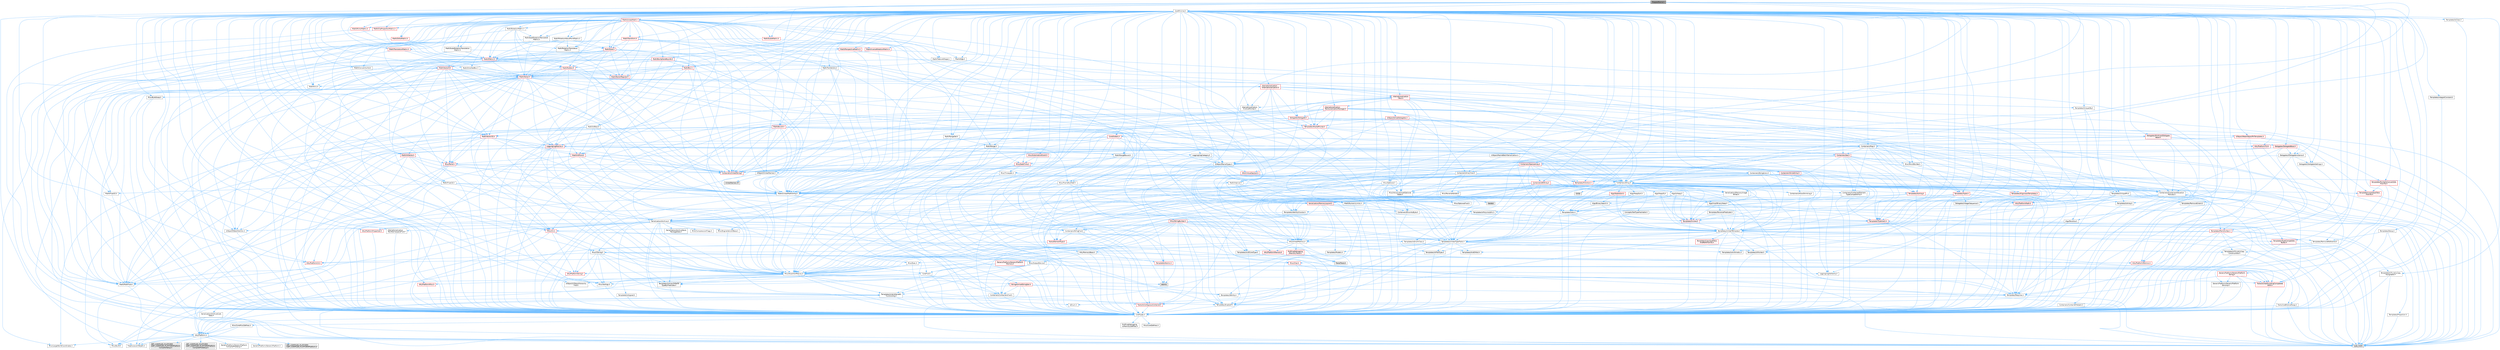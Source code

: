 digraph "MappedName.h"
{
 // INTERACTIVE_SVG=YES
 // LATEX_PDF_SIZE
  bgcolor="transparent";
  edge [fontname=Helvetica,fontsize=10,labelfontname=Helvetica,labelfontsize=10];
  node [fontname=Helvetica,fontsize=10,shape=box,height=0.2,width=0.4];
  Node1 [id="Node000001",label="MappedName.h",height=0.2,width=0.4,color="gray40", fillcolor="grey60", style="filled", fontcolor="black",tooltip=" "];
  Node1 -> Node2 [id="edge1_Node000001_Node000002",color="steelblue1",style="solid",tooltip=" "];
  Node2 [id="Node000002",label="Containers/Array.h",height=0.2,width=0.4,color="grey40", fillcolor="white", style="filled",URL="$df/dd0/Array_8h.html",tooltip=" "];
  Node2 -> Node3 [id="edge2_Node000002_Node000003",color="steelblue1",style="solid",tooltip=" "];
  Node3 [id="Node000003",label="CoreTypes.h",height=0.2,width=0.4,color="grey40", fillcolor="white", style="filled",URL="$dc/dec/CoreTypes_8h.html",tooltip=" "];
  Node3 -> Node4 [id="edge3_Node000003_Node000004",color="steelblue1",style="solid",tooltip=" "];
  Node4 [id="Node000004",label="HAL/Platform.h",height=0.2,width=0.4,color="grey40", fillcolor="white", style="filled",URL="$d9/dd0/Platform_8h.html",tooltip=" "];
  Node4 -> Node5 [id="edge4_Node000004_Node000005",color="steelblue1",style="solid",tooltip=" "];
  Node5 [id="Node000005",label="Misc/Build.h",height=0.2,width=0.4,color="grey40", fillcolor="white", style="filled",URL="$d3/dbb/Build_8h.html",tooltip=" "];
  Node4 -> Node6 [id="edge5_Node000004_Node000006",color="steelblue1",style="solid",tooltip=" "];
  Node6 [id="Node000006",label="Misc/LargeWorldCoordinates.h",height=0.2,width=0.4,color="grey40", fillcolor="white", style="filled",URL="$d2/dcb/LargeWorldCoordinates_8h.html",tooltip=" "];
  Node4 -> Node7 [id="edge6_Node000004_Node000007",color="steelblue1",style="solid",tooltip=" "];
  Node7 [id="Node000007",label="type_traits",height=0.2,width=0.4,color="grey60", fillcolor="#E0E0E0", style="filled",tooltip=" "];
  Node4 -> Node8 [id="edge7_Node000004_Node000008",color="steelblue1",style="solid",tooltip=" "];
  Node8 [id="Node000008",label="PreprocessorHelpers.h",height=0.2,width=0.4,color="grey40", fillcolor="white", style="filled",URL="$db/ddb/PreprocessorHelpers_8h.html",tooltip=" "];
  Node4 -> Node9 [id="edge8_Node000004_Node000009",color="steelblue1",style="solid",tooltip=" "];
  Node9 [id="Node000009",label="UBT_COMPILED_PLATFORM\l/UBT_COMPILED_PLATFORMPlatform\lCompilerPreSetup.h",height=0.2,width=0.4,color="grey60", fillcolor="#E0E0E0", style="filled",tooltip=" "];
  Node4 -> Node10 [id="edge9_Node000004_Node000010",color="steelblue1",style="solid",tooltip=" "];
  Node10 [id="Node000010",label="GenericPlatform/GenericPlatform\lCompilerPreSetup.h",height=0.2,width=0.4,color="grey40", fillcolor="white", style="filled",URL="$d9/dc8/GenericPlatformCompilerPreSetup_8h.html",tooltip=" "];
  Node4 -> Node11 [id="edge10_Node000004_Node000011",color="steelblue1",style="solid",tooltip=" "];
  Node11 [id="Node000011",label="GenericPlatform/GenericPlatform.h",height=0.2,width=0.4,color="grey40", fillcolor="white", style="filled",URL="$d6/d84/GenericPlatform_8h.html",tooltip=" "];
  Node4 -> Node12 [id="edge11_Node000004_Node000012",color="steelblue1",style="solid",tooltip=" "];
  Node12 [id="Node000012",label="UBT_COMPILED_PLATFORM\l/UBT_COMPILED_PLATFORMPlatform.h",height=0.2,width=0.4,color="grey60", fillcolor="#E0E0E0", style="filled",tooltip=" "];
  Node4 -> Node13 [id="edge12_Node000004_Node000013",color="steelblue1",style="solid",tooltip=" "];
  Node13 [id="Node000013",label="UBT_COMPILED_PLATFORM\l/UBT_COMPILED_PLATFORMPlatform\lCompilerSetup.h",height=0.2,width=0.4,color="grey60", fillcolor="#E0E0E0", style="filled",tooltip=" "];
  Node3 -> Node14 [id="edge13_Node000003_Node000014",color="steelblue1",style="solid",tooltip=" "];
  Node14 [id="Node000014",label="ProfilingDebugging\l/UMemoryDefines.h",height=0.2,width=0.4,color="grey40", fillcolor="white", style="filled",URL="$d2/da2/UMemoryDefines_8h.html",tooltip=" "];
  Node3 -> Node15 [id="edge14_Node000003_Node000015",color="steelblue1",style="solid",tooltip=" "];
  Node15 [id="Node000015",label="Misc/CoreMiscDefines.h",height=0.2,width=0.4,color="grey40", fillcolor="white", style="filled",URL="$da/d38/CoreMiscDefines_8h.html",tooltip=" "];
  Node15 -> Node4 [id="edge15_Node000015_Node000004",color="steelblue1",style="solid",tooltip=" "];
  Node15 -> Node8 [id="edge16_Node000015_Node000008",color="steelblue1",style="solid",tooltip=" "];
  Node3 -> Node16 [id="edge17_Node000003_Node000016",color="steelblue1",style="solid",tooltip=" "];
  Node16 [id="Node000016",label="Misc/CoreDefines.h",height=0.2,width=0.4,color="grey40", fillcolor="white", style="filled",URL="$d3/dd2/CoreDefines_8h.html",tooltip=" "];
  Node2 -> Node17 [id="edge18_Node000002_Node000017",color="steelblue1",style="solid",tooltip=" "];
  Node17 [id="Node000017",label="Misc/AssertionMacros.h",height=0.2,width=0.4,color="grey40", fillcolor="white", style="filled",URL="$d0/dfa/AssertionMacros_8h.html",tooltip=" "];
  Node17 -> Node3 [id="edge19_Node000017_Node000003",color="steelblue1",style="solid",tooltip=" "];
  Node17 -> Node4 [id="edge20_Node000017_Node000004",color="steelblue1",style="solid",tooltip=" "];
  Node17 -> Node18 [id="edge21_Node000017_Node000018",color="steelblue1",style="solid",tooltip=" "];
  Node18 [id="Node000018",label="HAL/PlatformMisc.h",height=0.2,width=0.4,color="red", fillcolor="#FFF0F0", style="filled",URL="$d0/df5/PlatformMisc_8h.html",tooltip=" "];
  Node18 -> Node3 [id="edge22_Node000018_Node000003",color="steelblue1",style="solid",tooltip=" "];
  Node17 -> Node8 [id="edge23_Node000017_Node000008",color="steelblue1",style="solid",tooltip=" "];
  Node17 -> Node54 [id="edge24_Node000017_Node000054",color="steelblue1",style="solid",tooltip=" "];
  Node54 [id="Node000054",label="Templates/EnableIf.h",height=0.2,width=0.4,color="grey40", fillcolor="white", style="filled",URL="$d7/d60/EnableIf_8h.html",tooltip=" "];
  Node54 -> Node3 [id="edge25_Node000054_Node000003",color="steelblue1",style="solid",tooltip=" "];
  Node17 -> Node55 [id="edge26_Node000017_Node000055",color="steelblue1",style="solid",tooltip=" "];
  Node55 [id="Node000055",label="Templates/IsArrayOrRefOf\lTypeByPredicate.h",height=0.2,width=0.4,color="grey40", fillcolor="white", style="filled",URL="$d6/da1/IsArrayOrRefOfTypeByPredicate_8h.html",tooltip=" "];
  Node55 -> Node3 [id="edge27_Node000055_Node000003",color="steelblue1",style="solid",tooltip=" "];
  Node17 -> Node56 [id="edge28_Node000017_Node000056",color="steelblue1",style="solid",tooltip=" "];
  Node56 [id="Node000056",label="Templates/IsValidVariadic\lFunctionArg.h",height=0.2,width=0.4,color="grey40", fillcolor="white", style="filled",URL="$d0/dc8/IsValidVariadicFunctionArg_8h.html",tooltip=" "];
  Node56 -> Node3 [id="edge29_Node000056_Node000003",color="steelblue1",style="solid",tooltip=" "];
  Node56 -> Node57 [id="edge30_Node000056_Node000057",color="steelblue1",style="solid",tooltip=" "];
  Node57 [id="Node000057",label="IsEnum.h",height=0.2,width=0.4,color="grey40", fillcolor="white", style="filled",URL="$d4/de5/IsEnum_8h.html",tooltip=" "];
  Node56 -> Node7 [id="edge31_Node000056_Node000007",color="steelblue1",style="solid",tooltip=" "];
  Node17 -> Node58 [id="edge32_Node000017_Node000058",color="steelblue1",style="solid",tooltip=" "];
  Node58 [id="Node000058",label="Traits/IsCharEncodingCompatible\lWith.h",height=0.2,width=0.4,color="red", fillcolor="#FFF0F0", style="filled",URL="$df/dd1/IsCharEncodingCompatibleWith_8h.html",tooltip=" "];
  Node58 -> Node7 [id="edge33_Node000058_Node000007",color="steelblue1",style="solid",tooltip=" "];
  Node17 -> Node60 [id="edge34_Node000017_Node000060",color="steelblue1",style="solid",tooltip=" "];
  Node60 [id="Node000060",label="Misc/VarArgs.h",height=0.2,width=0.4,color="grey40", fillcolor="white", style="filled",URL="$d5/d6f/VarArgs_8h.html",tooltip=" "];
  Node60 -> Node3 [id="edge35_Node000060_Node000003",color="steelblue1",style="solid",tooltip=" "];
  Node17 -> Node61 [id="edge36_Node000017_Node000061",color="steelblue1",style="solid",tooltip=" "];
  Node61 [id="Node000061",label="String/FormatStringSan.h",height=0.2,width=0.4,color="red", fillcolor="#FFF0F0", style="filled",URL="$d3/d8b/FormatStringSan_8h.html",tooltip=" "];
  Node61 -> Node7 [id="edge37_Node000061_Node000007",color="steelblue1",style="solid",tooltip=" "];
  Node61 -> Node3 [id="edge38_Node000061_Node000003",color="steelblue1",style="solid",tooltip=" "];
  Node61 -> Node62 [id="edge39_Node000061_Node000062",color="steelblue1",style="solid",tooltip=" "];
  Node62 [id="Node000062",label="Templates/Requires.h",height=0.2,width=0.4,color="grey40", fillcolor="white", style="filled",URL="$dc/d96/Requires_8h.html",tooltip=" "];
  Node62 -> Node54 [id="edge40_Node000062_Node000054",color="steelblue1",style="solid",tooltip=" "];
  Node62 -> Node7 [id="edge41_Node000062_Node000007",color="steelblue1",style="solid",tooltip=" "];
  Node61 -> Node63 [id="edge42_Node000061_Node000063",color="steelblue1",style="solid",tooltip=" "];
  Node63 [id="Node000063",label="Templates/Identity.h",height=0.2,width=0.4,color="grey40", fillcolor="white", style="filled",URL="$d0/dd5/Identity_8h.html",tooltip=" "];
  Node61 -> Node56 [id="edge43_Node000061_Node000056",color="steelblue1",style="solid",tooltip=" "];
  Node61 -> Node26 [id="edge44_Node000061_Node000026",color="steelblue1",style="solid",tooltip=" "];
  Node26 [id="Node000026",label="Containers/ContainersFwd.h",height=0.2,width=0.4,color="grey40", fillcolor="white", style="filled",URL="$d4/d0a/ContainersFwd_8h.html",tooltip=" "];
  Node26 -> Node4 [id="edge45_Node000026_Node000004",color="steelblue1",style="solid",tooltip=" "];
  Node26 -> Node3 [id="edge46_Node000026_Node000003",color="steelblue1",style="solid",tooltip=" "];
  Node26 -> Node23 [id="edge47_Node000026_Node000023",color="steelblue1",style="solid",tooltip=" "];
  Node23 [id="Node000023",label="Traits/IsContiguousContainer.h",height=0.2,width=0.4,color="red", fillcolor="#FFF0F0", style="filled",URL="$d5/d3c/IsContiguousContainer_8h.html",tooltip=" "];
  Node23 -> Node3 [id="edge48_Node000023_Node000003",color="steelblue1",style="solid",tooltip=" "];
  Node17 -> Node67 [id="edge49_Node000017_Node000067",color="steelblue1",style="solid",tooltip=" "];
  Node67 [id="Node000067",label="atomic",height=0.2,width=0.4,color="grey60", fillcolor="#E0E0E0", style="filled",tooltip=" "];
  Node2 -> Node68 [id="edge50_Node000002_Node000068",color="steelblue1",style="solid",tooltip=" "];
  Node68 [id="Node000068",label="Misc/IntrusiveUnsetOptional\lState.h",height=0.2,width=0.4,color="grey40", fillcolor="white", style="filled",URL="$d2/d0a/IntrusiveUnsetOptionalState_8h.html",tooltip=" "];
  Node68 -> Node69 [id="edge51_Node000068_Node000069",color="steelblue1",style="solid",tooltip=" "];
  Node69 [id="Node000069",label="Misc/OptionalFwd.h",height=0.2,width=0.4,color="grey40", fillcolor="white", style="filled",URL="$dc/d50/OptionalFwd_8h.html",tooltip=" "];
  Node2 -> Node70 [id="edge52_Node000002_Node000070",color="steelblue1",style="solid",tooltip=" "];
  Node70 [id="Node000070",label="Misc/ReverseIterate.h",height=0.2,width=0.4,color="grey40", fillcolor="white", style="filled",URL="$db/de3/ReverseIterate_8h.html",tooltip=" "];
  Node70 -> Node4 [id="edge53_Node000070_Node000004",color="steelblue1",style="solid",tooltip=" "];
  Node70 -> Node71 [id="edge54_Node000070_Node000071",color="steelblue1",style="solid",tooltip=" "];
  Node71 [id="Node000071",label="iterator",height=0.2,width=0.4,color="grey60", fillcolor="#E0E0E0", style="filled",tooltip=" "];
  Node2 -> Node72 [id="edge55_Node000002_Node000072",color="steelblue1",style="solid",tooltip=" "];
  Node72 [id="Node000072",label="HAL/UnrealMemory.h",height=0.2,width=0.4,color="grey40", fillcolor="white", style="filled",URL="$d9/d96/UnrealMemory_8h.html",tooltip=" "];
  Node72 -> Node3 [id="edge56_Node000072_Node000003",color="steelblue1",style="solid",tooltip=" "];
  Node72 -> Node73 [id="edge57_Node000072_Node000073",color="steelblue1",style="solid",tooltip=" "];
  Node73 [id="Node000073",label="GenericPlatform/GenericPlatform\lMemory.h",height=0.2,width=0.4,color="red", fillcolor="#FFF0F0", style="filled",URL="$dd/d22/GenericPlatformMemory_8h.html",tooltip=" "];
  Node73 -> Node25 [id="edge58_Node000073_Node000025",color="steelblue1",style="solid",tooltip=" "];
  Node25 [id="Node000025",label="CoreFwd.h",height=0.2,width=0.4,color="grey40", fillcolor="white", style="filled",URL="$d1/d1e/CoreFwd_8h.html",tooltip=" "];
  Node25 -> Node3 [id="edge59_Node000025_Node000003",color="steelblue1",style="solid",tooltip=" "];
  Node25 -> Node26 [id="edge60_Node000025_Node000026",color="steelblue1",style="solid",tooltip=" "];
  Node25 -> Node27 [id="edge61_Node000025_Node000027",color="steelblue1",style="solid",tooltip=" "];
  Node27 [id="Node000027",label="Math/MathFwd.h",height=0.2,width=0.4,color="grey40", fillcolor="white", style="filled",URL="$d2/d10/MathFwd_8h.html",tooltip=" "];
  Node27 -> Node4 [id="edge62_Node000027_Node000004",color="steelblue1",style="solid",tooltip=" "];
  Node25 -> Node28 [id="edge63_Node000025_Node000028",color="steelblue1",style="solid",tooltip=" "];
  Node28 [id="Node000028",label="UObject/UObjectHierarchy\lFwd.h",height=0.2,width=0.4,color="grey40", fillcolor="white", style="filled",URL="$d3/d13/UObjectHierarchyFwd_8h.html",tooltip=" "];
  Node73 -> Node3 [id="edge64_Node000073_Node000003",color="steelblue1",style="solid",tooltip=" "];
  Node73 -> Node74 [id="edge65_Node000073_Node000074",color="steelblue1",style="solid",tooltip=" "];
  Node74 [id="Node000074",label="HAL/PlatformString.h",height=0.2,width=0.4,color="red", fillcolor="#FFF0F0", style="filled",URL="$db/db5/PlatformString_8h.html",tooltip=" "];
  Node74 -> Node3 [id="edge66_Node000074_Node000003",color="steelblue1",style="solid",tooltip=" "];
  Node72 -> Node76 [id="edge67_Node000072_Node000076",color="steelblue1",style="solid",tooltip=" "];
  Node76 [id="Node000076",label="HAL/MemoryBase.h",height=0.2,width=0.4,color="grey40", fillcolor="white", style="filled",URL="$d6/d9f/MemoryBase_8h.html",tooltip=" "];
  Node76 -> Node3 [id="edge68_Node000076_Node000003",color="steelblue1",style="solid",tooltip=" "];
  Node76 -> Node47 [id="edge69_Node000076_Node000047",color="steelblue1",style="solid",tooltip=" "];
  Node47 [id="Node000047",label="HAL/PlatformAtomics.h",height=0.2,width=0.4,color="red", fillcolor="#FFF0F0", style="filled",URL="$d3/d36/PlatformAtomics_8h.html",tooltip=" "];
  Node47 -> Node3 [id="edge70_Node000047_Node000003",color="steelblue1",style="solid",tooltip=" "];
  Node76 -> Node30 [id="edge71_Node000076_Node000030",color="steelblue1",style="solid",tooltip=" "];
  Node30 [id="Node000030",label="HAL/PlatformCrt.h",height=0.2,width=0.4,color="red", fillcolor="#FFF0F0", style="filled",URL="$d8/d75/PlatformCrt_8h.html",tooltip=" "];
  Node76 -> Node77 [id="edge72_Node000076_Node000077",color="steelblue1",style="solid",tooltip=" "];
  Node77 [id="Node000077",label="Misc/Exec.h",height=0.2,width=0.4,color="grey40", fillcolor="white", style="filled",URL="$de/ddb/Exec_8h.html",tooltip=" "];
  Node77 -> Node3 [id="edge73_Node000077_Node000003",color="steelblue1",style="solid",tooltip=" "];
  Node77 -> Node17 [id="edge74_Node000077_Node000017",color="steelblue1",style="solid",tooltip=" "];
  Node76 -> Node78 [id="edge75_Node000076_Node000078",color="steelblue1",style="solid",tooltip=" "];
  Node78 [id="Node000078",label="Misc/OutputDevice.h",height=0.2,width=0.4,color="grey40", fillcolor="white", style="filled",URL="$d7/d32/OutputDevice_8h.html",tooltip=" "];
  Node78 -> Node25 [id="edge76_Node000078_Node000025",color="steelblue1",style="solid",tooltip=" "];
  Node78 -> Node3 [id="edge77_Node000078_Node000003",color="steelblue1",style="solid",tooltip=" "];
  Node78 -> Node79 [id="edge78_Node000078_Node000079",color="steelblue1",style="solid",tooltip=" "];
  Node79 [id="Node000079",label="Logging/LogVerbosity.h",height=0.2,width=0.4,color="grey40", fillcolor="white", style="filled",URL="$d2/d8f/LogVerbosity_8h.html",tooltip=" "];
  Node79 -> Node3 [id="edge79_Node000079_Node000003",color="steelblue1",style="solid",tooltip=" "];
  Node78 -> Node60 [id="edge80_Node000078_Node000060",color="steelblue1",style="solid",tooltip=" "];
  Node78 -> Node55 [id="edge81_Node000078_Node000055",color="steelblue1",style="solid",tooltip=" "];
  Node78 -> Node56 [id="edge82_Node000078_Node000056",color="steelblue1",style="solid",tooltip=" "];
  Node78 -> Node58 [id="edge83_Node000078_Node000058",color="steelblue1",style="solid",tooltip=" "];
  Node76 -> Node80 [id="edge84_Node000076_Node000080",color="steelblue1",style="solid",tooltip=" "];
  Node80 [id="Node000080",label="Templates/Atomic.h",height=0.2,width=0.4,color="red", fillcolor="#FFF0F0", style="filled",URL="$d3/d91/Atomic_8h.html",tooltip=" "];
  Node80 -> Node67 [id="edge85_Node000080_Node000067",color="steelblue1",style="solid",tooltip=" "];
  Node72 -> Node89 [id="edge86_Node000072_Node000089",color="steelblue1",style="solid",tooltip=" "];
  Node89 [id="Node000089",label="HAL/PlatformMemory.h",height=0.2,width=0.4,color="red", fillcolor="#FFF0F0", style="filled",URL="$de/d68/PlatformMemory_8h.html",tooltip=" "];
  Node89 -> Node3 [id="edge87_Node000089_Node000003",color="steelblue1",style="solid",tooltip=" "];
  Node89 -> Node73 [id="edge88_Node000089_Node000073",color="steelblue1",style="solid",tooltip=" "];
  Node72 -> Node91 [id="edge89_Node000072_Node000091",color="steelblue1",style="solid",tooltip=" "];
  Node91 [id="Node000091",label="ProfilingDebugging\l/MemoryTrace.h",height=0.2,width=0.4,color="red", fillcolor="#FFF0F0", style="filled",URL="$da/dd7/MemoryTrace_8h.html",tooltip=" "];
  Node91 -> Node4 [id="edge90_Node000091_Node000004",color="steelblue1",style="solid",tooltip=" "];
  Node91 -> Node53 [id="edge91_Node000091_Node000053",color="steelblue1",style="solid",tooltip=" "];
  Node53 [id="Node000053",label="Trace/Trace.h",height=0.2,width=0.4,color="grey60", fillcolor="#E0E0E0", style="filled",tooltip=" "];
  Node72 -> Node92 [id="edge92_Node000072_Node000092",color="steelblue1",style="solid",tooltip=" "];
  Node92 [id="Node000092",label="Templates/IsPointer.h",height=0.2,width=0.4,color="grey40", fillcolor="white", style="filled",URL="$d7/d05/IsPointer_8h.html",tooltip=" "];
  Node92 -> Node3 [id="edge93_Node000092_Node000003",color="steelblue1",style="solid",tooltip=" "];
  Node2 -> Node93 [id="edge94_Node000002_Node000093",color="steelblue1",style="solid",tooltip=" "];
  Node93 [id="Node000093",label="Templates/UnrealTypeTraits.h",height=0.2,width=0.4,color="grey40", fillcolor="white", style="filled",URL="$d2/d2d/UnrealTypeTraits_8h.html",tooltip=" "];
  Node93 -> Node3 [id="edge95_Node000093_Node000003",color="steelblue1",style="solid",tooltip=" "];
  Node93 -> Node92 [id="edge96_Node000093_Node000092",color="steelblue1",style="solid",tooltip=" "];
  Node93 -> Node17 [id="edge97_Node000093_Node000017",color="steelblue1",style="solid",tooltip=" "];
  Node93 -> Node85 [id="edge98_Node000093_Node000085",color="steelblue1",style="solid",tooltip=" "];
  Node85 [id="Node000085",label="Templates/AndOrNot.h",height=0.2,width=0.4,color="grey40", fillcolor="white", style="filled",URL="$db/d0a/AndOrNot_8h.html",tooltip=" "];
  Node85 -> Node3 [id="edge99_Node000085_Node000003",color="steelblue1",style="solid",tooltip=" "];
  Node93 -> Node54 [id="edge100_Node000093_Node000054",color="steelblue1",style="solid",tooltip=" "];
  Node93 -> Node94 [id="edge101_Node000093_Node000094",color="steelblue1",style="solid",tooltip=" "];
  Node94 [id="Node000094",label="Templates/IsArithmetic.h",height=0.2,width=0.4,color="grey40", fillcolor="white", style="filled",URL="$d2/d5d/IsArithmetic_8h.html",tooltip=" "];
  Node94 -> Node3 [id="edge102_Node000094_Node000003",color="steelblue1",style="solid",tooltip=" "];
  Node93 -> Node57 [id="edge103_Node000093_Node000057",color="steelblue1",style="solid",tooltip=" "];
  Node93 -> Node95 [id="edge104_Node000093_Node000095",color="steelblue1",style="solid",tooltip=" "];
  Node95 [id="Node000095",label="Templates/Models.h",height=0.2,width=0.4,color="grey40", fillcolor="white", style="filled",URL="$d3/d0c/Models_8h.html",tooltip=" "];
  Node95 -> Node63 [id="edge105_Node000095_Node000063",color="steelblue1",style="solid",tooltip=" "];
  Node93 -> Node96 [id="edge106_Node000093_Node000096",color="steelblue1",style="solid",tooltip=" "];
  Node96 [id="Node000096",label="Templates/IsPODType.h",height=0.2,width=0.4,color="grey40", fillcolor="white", style="filled",URL="$d7/db1/IsPODType_8h.html",tooltip=" "];
  Node96 -> Node3 [id="edge107_Node000096_Node000003",color="steelblue1",style="solid",tooltip=" "];
  Node93 -> Node97 [id="edge108_Node000093_Node000097",color="steelblue1",style="solid",tooltip=" "];
  Node97 [id="Node000097",label="Templates/IsUECoreType.h",height=0.2,width=0.4,color="grey40", fillcolor="white", style="filled",URL="$d1/db8/IsUECoreType_8h.html",tooltip=" "];
  Node97 -> Node3 [id="edge109_Node000097_Node000003",color="steelblue1",style="solid",tooltip=" "];
  Node97 -> Node7 [id="edge110_Node000097_Node000007",color="steelblue1",style="solid",tooltip=" "];
  Node93 -> Node86 [id="edge111_Node000093_Node000086",color="steelblue1",style="solid",tooltip=" "];
  Node86 [id="Node000086",label="Templates/IsTriviallyCopy\lConstructible.h",height=0.2,width=0.4,color="grey40", fillcolor="white", style="filled",URL="$d3/d78/IsTriviallyCopyConstructible_8h.html",tooltip=" "];
  Node86 -> Node3 [id="edge112_Node000086_Node000003",color="steelblue1",style="solid",tooltip=" "];
  Node86 -> Node7 [id="edge113_Node000086_Node000007",color="steelblue1",style="solid",tooltip=" "];
  Node2 -> Node98 [id="edge114_Node000002_Node000098",color="steelblue1",style="solid",tooltip=" "];
  Node98 [id="Node000098",label="Templates/UnrealTemplate.h",height=0.2,width=0.4,color="grey40", fillcolor="white", style="filled",URL="$d4/d24/UnrealTemplate_8h.html",tooltip=" "];
  Node98 -> Node3 [id="edge115_Node000098_Node000003",color="steelblue1",style="solid",tooltip=" "];
  Node98 -> Node92 [id="edge116_Node000098_Node000092",color="steelblue1",style="solid",tooltip=" "];
  Node98 -> Node72 [id="edge117_Node000098_Node000072",color="steelblue1",style="solid",tooltip=" "];
  Node98 -> Node99 [id="edge118_Node000098_Node000099",color="steelblue1",style="solid",tooltip=" "];
  Node99 [id="Node000099",label="Templates/CopyQualifiers\lAndRefsFromTo.h",height=0.2,width=0.4,color="red", fillcolor="#FFF0F0", style="filled",URL="$d3/db3/CopyQualifiersAndRefsFromTo_8h.html",tooltip=" "];
  Node98 -> Node93 [id="edge119_Node000098_Node000093",color="steelblue1",style="solid",tooltip=" "];
  Node98 -> Node101 [id="edge120_Node000098_Node000101",color="steelblue1",style="solid",tooltip=" "];
  Node101 [id="Node000101",label="Templates/RemoveReference.h",height=0.2,width=0.4,color="grey40", fillcolor="white", style="filled",URL="$da/dbe/RemoveReference_8h.html",tooltip=" "];
  Node101 -> Node3 [id="edge121_Node000101_Node000003",color="steelblue1",style="solid",tooltip=" "];
  Node98 -> Node62 [id="edge122_Node000098_Node000062",color="steelblue1",style="solid",tooltip=" "];
  Node98 -> Node102 [id="edge123_Node000098_Node000102",color="steelblue1",style="solid",tooltip=" "];
  Node102 [id="Node000102",label="Templates/TypeCompatible\lBytes.h",height=0.2,width=0.4,color="red", fillcolor="#FFF0F0", style="filled",URL="$df/d0a/TypeCompatibleBytes_8h.html",tooltip=" "];
  Node102 -> Node3 [id="edge124_Node000102_Node000003",color="steelblue1",style="solid",tooltip=" "];
  Node102 -> Node7 [id="edge125_Node000102_Node000007",color="steelblue1",style="solid",tooltip=" "];
  Node98 -> Node63 [id="edge126_Node000098_Node000063",color="steelblue1",style="solid",tooltip=" "];
  Node98 -> Node23 [id="edge127_Node000098_Node000023",color="steelblue1",style="solid",tooltip=" "];
  Node98 -> Node103 [id="edge128_Node000098_Node000103",color="steelblue1",style="solid",tooltip=" "];
  Node103 [id="Node000103",label="Traits/UseBitwiseSwap.h",height=0.2,width=0.4,color="grey40", fillcolor="white", style="filled",URL="$db/df3/UseBitwiseSwap_8h.html",tooltip=" "];
  Node103 -> Node3 [id="edge129_Node000103_Node000003",color="steelblue1",style="solid",tooltip=" "];
  Node103 -> Node7 [id="edge130_Node000103_Node000007",color="steelblue1",style="solid",tooltip=" "];
  Node98 -> Node7 [id="edge131_Node000098_Node000007",color="steelblue1",style="solid",tooltip=" "];
  Node2 -> Node104 [id="edge132_Node000002_Node000104",color="steelblue1",style="solid",tooltip=" "];
  Node104 [id="Node000104",label="Containers/AllowShrinking.h",height=0.2,width=0.4,color="grey40", fillcolor="white", style="filled",URL="$d7/d1a/AllowShrinking_8h.html",tooltip=" "];
  Node104 -> Node3 [id="edge133_Node000104_Node000003",color="steelblue1",style="solid",tooltip=" "];
  Node2 -> Node105 [id="edge134_Node000002_Node000105",color="steelblue1",style="solid",tooltip=" "];
  Node105 [id="Node000105",label="Containers/ContainerAllocation\lPolicies.h",height=0.2,width=0.4,color="grey40", fillcolor="white", style="filled",URL="$d7/dff/ContainerAllocationPolicies_8h.html",tooltip=" "];
  Node105 -> Node3 [id="edge135_Node000105_Node000003",color="steelblue1",style="solid",tooltip=" "];
  Node105 -> Node106 [id="edge136_Node000105_Node000106",color="steelblue1",style="solid",tooltip=" "];
  Node106 [id="Node000106",label="Containers/ContainerHelpers.h",height=0.2,width=0.4,color="grey40", fillcolor="white", style="filled",URL="$d7/d33/ContainerHelpers_8h.html",tooltip=" "];
  Node106 -> Node3 [id="edge137_Node000106_Node000003",color="steelblue1",style="solid",tooltip=" "];
  Node105 -> Node105 [id="edge138_Node000105_Node000105",color="steelblue1",style="solid",tooltip=" "];
  Node105 -> Node107 [id="edge139_Node000105_Node000107",color="steelblue1",style="solid",tooltip=" "];
  Node107 [id="Node000107",label="HAL/PlatformMath.h",height=0.2,width=0.4,color="red", fillcolor="#FFF0F0", style="filled",URL="$dc/d53/PlatformMath_8h.html",tooltip=" "];
  Node107 -> Node3 [id="edge140_Node000107_Node000003",color="steelblue1",style="solid",tooltip=" "];
  Node105 -> Node72 [id="edge141_Node000105_Node000072",color="steelblue1",style="solid",tooltip=" "];
  Node105 -> Node40 [id="edge142_Node000105_Node000040",color="steelblue1",style="solid",tooltip=" "];
  Node40 [id="Node000040",label="Math/NumericLimits.h",height=0.2,width=0.4,color="grey40", fillcolor="white", style="filled",URL="$df/d1b/NumericLimits_8h.html",tooltip=" "];
  Node40 -> Node3 [id="edge143_Node000040_Node000003",color="steelblue1",style="solid",tooltip=" "];
  Node105 -> Node17 [id="edge144_Node000105_Node000017",color="steelblue1",style="solid",tooltip=" "];
  Node105 -> Node115 [id="edge145_Node000105_Node000115",color="steelblue1",style="solid",tooltip=" "];
  Node115 [id="Node000115",label="Templates/IsPolymorphic.h",height=0.2,width=0.4,color="grey40", fillcolor="white", style="filled",URL="$dc/d20/IsPolymorphic_8h.html",tooltip=" "];
  Node105 -> Node116 [id="edge146_Node000105_Node000116",color="steelblue1",style="solid",tooltip=" "];
  Node116 [id="Node000116",label="Templates/MemoryOps.h",height=0.2,width=0.4,color="red", fillcolor="#FFF0F0", style="filled",URL="$db/dea/MemoryOps_8h.html",tooltip=" "];
  Node116 -> Node3 [id="edge147_Node000116_Node000003",color="steelblue1",style="solid",tooltip=" "];
  Node116 -> Node72 [id="edge148_Node000116_Node000072",color="steelblue1",style="solid",tooltip=" "];
  Node116 -> Node87 [id="edge149_Node000116_Node000087",color="steelblue1",style="solid",tooltip=" "];
  Node87 [id="Node000087",label="Templates/IsTriviallyCopy\lAssignable.h",height=0.2,width=0.4,color="grey40", fillcolor="white", style="filled",URL="$d2/df2/IsTriviallyCopyAssignable_8h.html",tooltip=" "];
  Node87 -> Node3 [id="edge150_Node000087_Node000003",color="steelblue1",style="solid",tooltip=" "];
  Node87 -> Node7 [id="edge151_Node000087_Node000007",color="steelblue1",style="solid",tooltip=" "];
  Node116 -> Node86 [id="edge152_Node000116_Node000086",color="steelblue1",style="solid",tooltip=" "];
  Node116 -> Node62 [id="edge153_Node000116_Node000062",color="steelblue1",style="solid",tooltip=" "];
  Node116 -> Node93 [id="edge154_Node000116_Node000093",color="steelblue1",style="solid",tooltip=" "];
  Node116 -> Node103 [id="edge155_Node000116_Node000103",color="steelblue1",style="solid",tooltip=" "];
  Node116 -> Node7 [id="edge156_Node000116_Node000007",color="steelblue1",style="solid",tooltip=" "];
  Node105 -> Node102 [id="edge157_Node000105_Node000102",color="steelblue1",style="solid",tooltip=" "];
  Node105 -> Node7 [id="edge158_Node000105_Node000007",color="steelblue1",style="solid",tooltip=" "];
  Node2 -> Node117 [id="edge159_Node000002_Node000117",color="steelblue1",style="solid",tooltip=" "];
  Node117 [id="Node000117",label="Containers/ContainerElement\lTypeCompatibility.h",height=0.2,width=0.4,color="grey40", fillcolor="white", style="filled",URL="$df/ddf/ContainerElementTypeCompatibility_8h.html",tooltip=" "];
  Node117 -> Node3 [id="edge160_Node000117_Node000003",color="steelblue1",style="solid",tooltip=" "];
  Node117 -> Node93 [id="edge161_Node000117_Node000093",color="steelblue1",style="solid",tooltip=" "];
  Node2 -> Node118 [id="edge162_Node000002_Node000118",color="steelblue1",style="solid",tooltip=" "];
  Node118 [id="Node000118",label="Serialization/Archive.h",height=0.2,width=0.4,color="grey40", fillcolor="white", style="filled",URL="$d7/d3b/Archive_8h.html",tooltip=" "];
  Node118 -> Node25 [id="edge163_Node000118_Node000025",color="steelblue1",style="solid",tooltip=" "];
  Node118 -> Node3 [id="edge164_Node000118_Node000003",color="steelblue1",style="solid",tooltip=" "];
  Node118 -> Node119 [id="edge165_Node000118_Node000119",color="steelblue1",style="solid",tooltip=" "];
  Node119 [id="Node000119",label="HAL/PlatformProperties.h",height=0.2,width=0.4,color="red", fillcolor="#FFF0F0", style="filled",URL="$d9/db0/PlatformProperties_8h.html",tooltip=" "];
  Node119 -> Node3 [id="edge166_Node000119_Node000003",color="steelblue1",style="solid",tooltip=" "];
  Node118 -> Node122 [id="edge167_Node000118_Node000122",color="steelblue1",style="solid",tooltip=" "];
  Node122 [id="Node000122",label="Internationalization\l/TextNamespaceFwd.h",height=0.2,width=0.4,color="grey40", fillcolor="white", style="filled",URL="$d8/d97/TextNamespaceFwd_8h.html",tooltip=" "];
  Node122 -> Node3 [id="edge168_Node000122_Node000003",color="steelblue1",style="solid",tooltip=" "];
  Node118 -> Node27 [id="edge169_Node000118_Node000027",color="steelblue1",style="solid",tooltip=" "];
  Node118 -> Node17 [id="edge170_Node000118_Node000017",color="steelblue1",style="solid",tooltip=" "];
  Node118 -> Node5 [id="edge171_Node000118_Node000005",color="steelblue1",style="solid",tooltip=" "];
  Node118 -> Node41 [id="edge172_Node000118_Node000041",color="steelblue1",style="solid",tooltip=" "];
  Node41 [id="Node000041",label="Misc/CompressionFlags.h",height=0.2,width=0.4,color="grey40", fillcolor="white", style="filled",URL="$d9/d76/CompressionFlags_8h.html",tooltip=" "];
  Node118 -> Node123 [id="edge173_Node000118_Node000123",color="steelblue1",style="solid",tooltip=" "];
  Node123 [id="Node000123",label="Misc/EngineVersionBase.h",height=0.2,width=0.4,color="grey40", fillcolor="white", style="filled",URL="$d5/d2b/EngineVersionBase_8h.html",tooltip=" "];
  Node123 -> Node3 [id="edge174_Node000123_Node000003",color="steelblue1",style="solid",tooltip=" "];
  Node118 -> Node60 [id="edge175_Node000118_Node000060",color="steelblue1",style="solid",tooltip=" "];
  Node118 -> Node124 [id="edge176_Node000118_Node000124",color="steelblue1",style="solid",tooltip=" "];
  Node124 [id="Node000124",label="Serialization/ArchiveCook\lData.h",height=0.2,width=0.4,color="grey40", fillcolor="white", style="filled",URL="$dc/db6/ArchiveCookData_8h.html",tooltip=" "];
  Node124 -> Node4 [id="edge177_Node000124_Node000004",color="steelblue1",style="solid",tooltip=" "];
  Node118 -> Node125 [id="edge178_Node000118_Node000125",color="steelblue1",style="solid",tooltip=" "];
  Node125 [id="Node000125",label="Serialization/ArchiveSave\lPackageData.h",height=0.2,width=0.4,color="grey40", fillcolor="white", style="filled",URL="$d1/d37/ArchiveSavePackageData_8h.html",tooltip=" "];
  Node118 -> Node54 [id="edge179_Node000118_Node000054",color="steelblue1",style="solid",tooltip=" "];
  Node118 -> Node55 [id="edge180_Node000118_Node000055",color="steelblue1",style="solid",tooltip=" "];
  Node118 -> Node126 [id="edge181_Node000118_Node000126",color="steelblue1",style="solid",tooltip=" "];
  Node126 [id="Node000126",label="Templates/IsEnumClass.h",height=0.2,width=0.4,color="grey40", fillcolor="white", style="filled",URL="$d7/d15/IsEnumClass_8h.html",tooltip=" "];
  Node126 -> Node3 [id="edge182_Node000126_Node000003",color="steelblue1",style="solid",tooltip=" "];
  Node126 -> Node85 [id="edge183_Node000126_Node000085",color="steelblue1",style="solid",tooltip=" "];
  Node118 -> Node112 [id="edge184_Node000118_Node000112",color="steelblue1",style="solid",tooltip=" "];
  Node112 [id="Node000112",label="Templates/IsSigned.h",height=0.2,width=0.4,color="grey40", fillcolor="white", style="filled",URL="$d8/dd8/IsSigned_8h.html",tooltip=" "];
  Node112 -> Node3 [id="edge185_Node000112_Node000003",color="steelblue1",style="solid",tooltip=" "];
  Node118 -> Node56 [id="edge186_Node000118_Node000056",color="steelblue1",style="solid",tooltip=" "];
  Node118 -> Node98 [id="edge187_Node000118_Node000098",color="steelblue1",style="solid",tooltip=" "];
  Node118 -> Node58 [id="edge188_Node000118_Node000058",color="steelblue1",style="solid",tooltip=" "];
  Node118 -> Node127 [id="edge189_Node000118_Node000127",color="steelblue1",style="solid",tooltip=" "];
  Node127 [id="Node000127",label="UObject/ObjectVersion.h",height=0.2,width=0.4,color="grey40", fillcolor="white", style="filled",URL="$da/d63/ObjectVersion_8h.html",tooltip=" "];
  Node127 -> Node3 [id="edge190_Node000127_Node000003",color="steelblue1",style="solid",tooltip=" "];
  Node2 -> Node128 [id="edge191_Node000002_Node000128",color="steelblue1",style="solid",tooltip=" "];
  Node128 [id="Node000128",label="Serialization/MemoryImage\lWriter.h",height=0.2,width=0.4,color="grey40", fillcolor="white", style="filled",URL="$d0/d08/MemoryImageWriter_8h.html",tooltip=" "];
  Node128 -> Node3 [id="edge192_Node000128_Node000003",color="steelblue1",style="solid",tooltip=" "];
  Node128 -> Node129 [id="edge193_Node000128_Node000129",color="steelblue1",style="solid",tooltip=" "];
  Node129 [id="Node000129",label="Serialization/MemoryLayout.h",height=0.2,width=0.4,color="red", fillcolor="#FFF0F0", style="filled",URL="$d7/d66/MemoryLayout_8h.html",tooltip=" "];
  Node129 -> Node132 [id="edge194_Node000129_Node000132",color="steelblue1",style="solid",tooltip=" "];
  Node132 [id="Node000132",label="Containers/EnumAsByte.h",height=0.2,width=0.4,color="grey40", fillcolor="white", style="filled",URL="$d6/d9a/EnumAsByte_8h.html",tooltip=" "];
  Node132 -> Node3 [id="edge195_Node000132_Node000003",color="steelblue1",style="solid",tooltip=" "];
  Node132 -> Node96 [id="edge196_Node000132_Node000096",color="steelblue1",style="solid",tooltip=" "];
  Node132 -> Node133 [id="edge197_Node000132_Node000133",color="steelblue1",style="solid",tooltip=" "];
  Node133 [id="Node000133",label="Templates/TypeHash.h",height=0.2,width=0.4,color="red", fillcolor="#FFF0F0", style="filled",URL="$d1/d62/TypeHash_8h.html",tooltip=" "];
  Node133 -> Node3 [id="edge198_Node000133_Node000003",color="steelblue1",style="solid",tooltip=" "];
  Node133 -> Node62 [id="edge199_Node000133_Node000062",color="steelblue1",style="solid",tooltip=" "];
  Node133 -> Node134 [id="edge200_Node000133_Node000134",color="steelblue1",style="solid",tooltip=" "];
  Node134 [id="Node000134",label="Misc/Crc.h",height=0.2,width=0.4,color="red", fillcolor="#FFF0F0", style="filled",URL="$d4/dd2/Crc_8h.html",tooltip=" "];
  Node134 -> Node3 [id="edge201_Node000134_Node000003",color="steelblue1",style="solid",tooltip=" "];
  Node134 -> Node74 [id="edge202_Node000134_Node000074",color="steelblue1",style="solid",tooltip=" "];
  Node134 -> Node17 [id="edge203_Node000134_Node000017",color="steelblue1",style="solid",tooltip=" "];
  Node134 -> Node135 [id="edge204_Node000134_Node000135",color="steelblue1",style="solid",tooltip=" "];
  Node135 [id="Node000135",label="Misc/CString.h",height=0.2,width=0.4,color="grey40", fillcolor="white", style="filled",URL="$d2/d49/CString_8h.html",tooltip=" "];
  Node135 -> Node3 [id="edge205_Node000135_Node000003",color="steelblue1",style="solid",tooltip=" "];
  Node135 -> Node30 [id="edge206_Node000135_Node000030",color="steelblue1",style="solid",tooltip=" "];
  Node135 -> Node74 [id="edge207_Node000135_Node000074",color="steelblue1",style="solid",tooltip=" "];
  Node135 -> Node17 [id="edge208_Node000135_Node000017",color="steelblue1",style="solid",tooltip=" "];
  Node135 -> Node136 [id="edge209_Node000135_Node000136",color="steelblue1",style="solid",tooltip=" "];
  Node136 [id="Node000136",label="Misc/Char.h",height=0.2,width=0.4,color="red", fillcolor="#FFF0F0", style="filled",URL="$d0/d58/Char_8h.html",tooltip=" "];
  Node136 -> Node3 [id="edge210_Node000136_Node000003",color="steelblue1",style="solid",tooltip=" "];
  Node136 -> Node7 [id="edge211_Node000136_Node000007",color="steelblue1",style="solid",tooltip=" "];
  Node135 -> Node60 [id="edge212_Node000135_Node000060",color="steelblue1",style="solid",tooltip=" "];
  Node135 -> Node55 [id="edge213_Node000135_Node000055",color="steelblue1",style="solid",tooltip=" "];
  Node135 -> Node56 [id="edge214_Node000135_Node000056",color="steelblue1",style="solid",tooltip=" "];
  Node135 -> Node58 [id="edge215_Node000135_Node000058",color="steelblue1",style="solid",tooltip=" "];
  Node134 -> Node136 [id="edge216_Node000134_Node000136",color="steelblue1",style="solid",tooltip=" "];
  Node134 -> Node93 [id="edge217_Node000134_Node000093",color="steelblue1",style="solid",tooltip=" "];
  Node133 -> Node7 [id="edge218_Node000133_Node000007",color="steelblue1",style="solid",tooltip=" "];
  Node129 -> Node20 [id="edge219_Node000129_Node000020",color="steelblue1",style="solid",tooltip=" "];
  Node20 [id="Node000020",label="Containers/StringFwd.h",height=0.2,width=0.4,color="grey40", fillcolor="white", style="filled",URL="$df/d37/StringFwd_8h.html",tooltip=" "];
  Node20 -> Node3 [id="edge220_Node000020_Node000003",color="steelblue1",style="solid",tooltip=" "];
  Node20 -> Node21 [id="edge221_Node000020_Node000021",color="steelblue1",style="solid",tooltip=" "];
  Node21 [id="Node000021",label="Traits/ElementType.h",height=0.2,width=0.4,color="red", fillcolor="#FFF0F0", style="filled",URL="$d5/d4f/ElementType_8h.html",tooltip=" "];
  Node21 -> Node4 [id="edge222_Node000021_Node000004",color="steelblue1",style="solid",tooltip=" "];
  Node21 -> Node7 [id="edge223_Node000021_Node000007",color="steelblue1",style="solid",tooltip=" "];
  Node20 -> Node23 [id="edge224_Node000020_Node000023",color="steelblue1",style="solid",tooltip=" "];
  Node129 -> Node72 [id="edge225_Node000129_Node000072",color="steelblue1",style="solid",tooltip=" "];
  Node129 -> Node54 [id="edge226_Node000129_Node000054",color="steelblue1",style="solid",tooltip=" "];
  Node129 -> Node115 [id="edge227_Node000129_Node000115",color="steelblue1",style="solid",tooltip=" "];
  Node129 -> Node95 [id="edge228_Node000129_Node000095",color="steelblue1",style="solid",tooltip=" "];
  Node129 -> Node98 [id="edge229_Node000129_Node000098",color="steelblue1",style="solid",tooltip=" "];
  Node2 -> Node142 [id="edge230_Node000002_Node000142",color="steelblue1",style="solid",tooltip=" "];
  Node142 [id="Node000142",label="Algo/Heapify.h",height=0.2,width=0.4,color="grey40", fillcolor="white", style="filled",URL="$d0/d2a/Heapify_8h.html",tooltip=" "];
  Node142 -> Node143 [id="edge231_Node000142_Node000143",color="steelblue1",style="solid",tooltip=" "];
  Node143 [id="Node000143",label="Algo/Impl/BinaryHeap.h",height=0.2,width=0.4,color="grey40", fillcolor="white", style="filled",URL="$d7/da3/Algo_2Impl_2BinaryHeap_8h.html",tooltip=" "];
  Node143 -> Node144 [id="edge232_Node000143_Node000144",color="steelblue1",style="solid",tooltip=" "];
  Node144 [id="Node000144",label="Templates/Invoke.h",height=0.2,width=0.4,color="red", fillcolor="#FFF0F0", style="filled",URL="$d7/deb/Invoke_8h.html",tooltip=" "];
  Node144 -> Node3 [id="edge233_Node000144_Node000003",color="steelblue1",style="solid",tooltip=" "];
  Node144 -> Node98 [id="edge234_Node000144_Node000098",color="steelblue1",style="solid",tooltip=" "];
  Node144 -> Node7 [id="edge235_Node000144_Node000007",color="steelblue1",style="solid",tooltip=" "];
  Node143 -> Node146 [id="edge236_Node000143_Node000146",color="steelblue1",style="solid",tooltip=" "];
  Node146 [id="Node000146",label="Templates/Projection.h",height=0.2,width=0.4,color="grey40", fillcolor="white", style="filled",URL="$d7/df0/Projection_8h.html",tooltip=" "];
  Node146 -> Node7 [id="edge237_Node000146_Node000007",color="steelblue1",style="solid",tooltip=" "];
  Node143 -> Node147 [id="edge238_Node000143_Node000147",color="steelblue1",style="solid",tooltip=" "];
  Node147 [id="Node000147",label="Templates/ReversePredicate.h",height=0.2,width=0.4,color="grey40", fillcolor="white", style="filled",URL="$d8/d28/ReversePredicate_8h.html",tooltip=" "];
  Node147 -> Node144 [id="edge239_Node000147_Node000144",color="steelblue1",style="solid",tooltip=" "];
  Node147 -> Node98 [id="edge240_Node000147_Node000098",color="steelblue1",style="solid",tooltip=" "];
  Node143 -> Node7 [id="edge241_Node000143_Node000007",color="steelblue1",style="solid",tooltip=" "];
  Node142 -> Node148 [id="edge242_Node000142_Node000148",color="steelblue1",style="solid",tooltip=" "];
  Node148 [id="Node000148",label="Templates/IdentityFunctor.h",height=0.2,width=0.4,color="grey40", fillcolor="white", style="filled",URL="$d7/d2e/IdentityFunctor_8h.html",tooltip=" "];
  Node148 -> Node4 [id="edge243_Node000148_Node000004",color="steelblue1",style="solid",tooltip=" "];
  Node142 -> Node144 [id="edge244_Node000142_Node000144",color="steelblue1",style="solid",tooltip=" "];
  Node142 -> Node149 [id="edge245_Node000142_Node000149",color="steelblue1",style="solid",tooltip=" "];
  Node149 [id="Node000149",label="Templates/Less.h",height=0.2,width=0.4,color="grey40", fillcolor="white", style="filled",URL="$de/dc8/Less_8h.html",tooltip=" "];
  Node149 -> Node3 [id="edge246_Node000149_Node000003",color="steelblue1",style="solid",tooltip=" "];
  Node149 -> Node98 [id="edge247_Node000149_Node000098",color="steelblue1",style="solid",tooltip=" "];
  Node142 -> Node98 [id="edge248_Node000142_Node000098",color="steelblue1",style="solid",tooltip=" "];
  Node2 -> Node150 [id="edge249_Node000002_Node000150",color="steelblue1",style="solid",tooltip=" "];
  Node150 [id="Node000150",label="Algo/HeapSort.h",height=0.2,width=0.4,color="grey40", fillcolor="white", style="filled",URL="$d3/d92/HeapSort_8h.html",tooltip=" "];
  Node150 -> Node143 [id="edge250_Node000150_Node000143",color="steelblue1",style="solid",tooltip=" "];
  Node150 -> Node148 [id="edge251_Node000150_Node000148",color="steelblue1",style="solid",tooltip=" "];
  Node150 -> Node149 [id="edge252_Node000150_Node000149",color="steelblue1",style="solid",tooltip=" "];
  Node150 -> Node98 [id="edge253_Node000150_Node000098",color="steelblue1",style="solid",tooltip=" "];
  Node2 -> Node151 [id="edge254_Node000002_Node000151",color="steelblue1",style="solid",tooltip=" "];
  Node151 [id="Node000151",label="Algo/IsHeap.h",height=0.2,width=0.4,color="grey40", fillcolor="white", style="filled",URL="$de/d32/IsHeap_8h.html",tooltip=" "];
  Node151 -> Node143 [id="edge255_Node000151_Node000143",color="steelblue1",style="solid",tooltip=" "];
  Node151 -> Node148 [id="edge256_Node000151_Node000148",color="steelblue1",style="solid",tooltip=" "];
  Node151 -> Node144 [id="edge257_Node000151_Node000144",color="steelblue1",style="solid",tooltip=" "];
  Node151 -> Node149 [id="edge258_Node000151_Node000149",color="steelblue1",style="solid",tooltip=" "];
  Node151 -> Node98 [id="edge259_Node000151_Node000098",color="steelblue1",style="solid",tooltip=" "];
  Node2 -> Node143 [id="edge260_Node000002_Node000143",color="steelblue1",style="solid",tooltip=" "];
  Node2 -> Node152 [id="edge261_Node000002_Node000152",color="steelblue1",style="solid",tooltip=" "];
  Node152 [id="Node000152",label="Algo/StableSort.h",height=0.2,width=0.4,color="red", fillcolor="#FFF0F0", style="filled",URL="$d7/d3c/StableSort_8h.html",tooltip=" "];
  Node152 -> Node153 [id="edge262_Node000152_Node000153",color="steelblue1",style="solid",tooltip=" "];
  Node153 [id="Node000153",label="Algo/BinarySearch.h",height=0.2,width=0.4,color="grey40", fillcolor="white", style="filled",URL="$db/db4/BinarySearch_8h.html",tooltip=" "];
  Node153 -> Node148 [id="edge263_Node000153_Node000148",color="steelblue1",style="solid",tooltip=" "];
  Node153 -> Node144 [id="edge264_Node000153_Node000144",color="steelblue1",style="solid",tooltip=" "];
  Node153 -> Node149 [id="edge265_Node000153_Node000149",color="steelblue1",style="solid",tooltip=" "];
  Node152 -> Node148 [id="edge266_Node000152_Node000148",color="steelblue1",style="solid",tooltip=" "];
  Node152 -> Node144 [id="edge267_Node000152_Node000144",color="steelblue1",style="solid",tooltip=" "];
  Node152 -> Node149 [id="edge268_Node000152_Node000149",color="steelblue1",style="solid",tooltip=" "];
  Node152 -> Node98 [id="edge269_Node000152_Node000098",color="steelblue1",style="solid",tooltip=" "];
  Node2 -> Node155 [id="edge270_Node000002_Node000155",color="steelblue1",style="solid",tooltip=" "];
  Node155 [id="Node000155",label="Concepts/GetTypeHashable.h",height=0.2,width=0.4,color="grey40", fillcolor="white", style="filled",URL="$d3/da2/GetTypeHashable_8h.html",tooltip=" "];
  Node155 -> Node3 [id="edge271_Node000155_Node000003",color="steelblue1",style="solid",tooltip=" "];
  Node155 -> Node133 [id="edge272_Node000155_Node000133",color="steelblue1",style="solid",tooltip=" "];
  Node2 -> Node148 [id="edge273_Node000002_Node000148",color="steelblue1",style="solid",tooltip=" "];
  Node2 -> Node144 [id="edge274_Node000002_Node000144",color="steelblue1",style="solid",tooltip=" "];
  Node2 -> Node149 [id="edge275_Node000002_Node000149",color="steelblue1",style="solid",tooltip=" "];
  Node2 -> Node156 [id="edge276_Node000002_Node000156",color="steelblue1",style="solid",tooltip=" "];
  Node156 [id="Node000156",label="Templates/LosesQualifiers\lFromTo.h",height=0.2,width=0.4,color="red", fillcolor="#FFF0F0", style="filled",URL="$d2/db3/LosesQualifiersFromTo_8h.html",tooltip=" "];
  Node156 -> Node7 [id="edge277_Node000156_Node000007",color="steelblue1",style="solid",tooltip=" "];
  Node2 -> Node62 [id="edge278_Node000002_Node000062",color="steelblue1",style="solid",tooltip=" "];
  Node2 -> Node157 [id="edge279_Node000002_Node000157",color="steelblue1",style="solid",tooltip=" "];
  Node157 [id="Node000157",label="Templates/Sorting.h",height=0.2,width=0.4,color="red", fillcolor="#FFF0F0", style="filled",URL="$d3/d9e/Sorting_8h.html",tooltip=" "];
  Node157 -> Node3 [id="edge280_Node000157_Node000003",color="steelblue1",style="solid",tooltip=" "];
  Node157 -> Node153 [id="edge281_Node000157_Node000153",color="steelblue1",style="solid",tooltip=" "];
  Node157 -> Node107 [id="edge282_Node000157_Node000107",color="steelblue1",style="solid",tooltip=" "];
  Node157 -> Node149 [id="edge283_Node000157_Node000149",color="steelblue1",style="solid",tooltip=" "];
  Node2 -> Node161 [id="edge284_Node000002_Node000161",color="steelblue1",style="solid",tooltip=" "];
  Node161 [id="Node000161",label="Templates/AlignmentTemplates.h",height=0.2,width=0.4,color="red", fillcolor="#FFF0F0", style="filled",URL="$dd/d32/AlignmentTemplates_8h.html",tooltip=" "];
  Node161 -> Node3 [id="edge285_Node000161_Node000003",color="steelblue1",style="solid",tooltip=" "];
  Node161 -> Node92 [id="edge286_Node000161_Node000092",color="steelblue1",style="solid",tooltip=" "];
  Node2 -> Node21 [id="edge287_Node000002_Node000021",color="steelblue1",style="solid",tooltip=" "];
  Node2 -> Node113 [id="edge288_Node000002_Node000113",color="steelblue1",style="solid",tooltip=" "];
  Node113 [id="Node000113",label="limits",height=0.2,width=0.4,color="grey60", fillcolor="#E0E0E0", style="filled",tooltip=" "];
  Node2 -> Node7 [id="edge289_Node000002_Node000007",color="steelblue1",style="solid",tooltip=" "];
  Node1 -> Node162 [id="edge290_Node000001_Node000162",color="steelblue1",style="solid",tooltip=" "];
  Node162 [id="Node000162",label="Containers/ArrayView.h",height=0.2,width=0.4,color="grey40", fillcolor="white", style="filled",URL="$d7/df4/ArrayView_8h.html",tooltip=" "];
  Node162 -> Node3 [id="edge291_Node000162_Node000003",color="steelblue1",style="solid",tooltip=" "];
  Node162 -> Node26 [id="edge292_Node000162_Node000026",color="steelblue1",style="solid",tooltip=" "];
  Node162 -> Node17 [id="edge293_Node000162_Node000017",color="steelblue1",style="solid",tooltip=" "];
  Node162 -> Node70 [id="edge294_Node000162_Node000070",color="steelblue1",style="solid",tooltip=" "];
  Node162 -> Node68 [id="edge295_Node000162_Node000068",color="steelblue1",style="solid",tooltip=" "];
  Node162 -> Node144 [id="edge296_Node000162_Node000144",color="steelblue1",style="solid",tooltip=" "];
  Node162 -> Node93 [id="edge297_Node000162_Node000093",color="steelblue1",style="solid",tooltip=" "];
  Node162 -> Node21 [id="edge298_Node000162_Node000021",color="steelblue1",style="solid",tooltip=" "];
  Node162 -> Node2 [id="edge299_Node000162_Node000002",color="steelblue1",style="solid",tooltip=" "];
  Node162 -> Node160 [id="edge300_Node000162_Node000160",color="steelblue1",style="solid",tooltip=" "];
  Node160 [id="Node000160",label="Math/UnrealMathUtility.h",height=0.2,width=0.4,color="grey40", fillcolor="white", style="filled",URL="$db/db8/UnrealMathUtility_8h.html",tooltip=" "];
  Node160 -> Node3 [id="edge301_Node000160_Node000003",color="steelblue1",style="solid",tooltip=" "];
  Node160 -> Node17 [id="edge302_Node000160_Node000017",color="steelblue1",style="solid",tooltip=" "];
  Node160 -> Node107 [id="edge303_Node000160_Node000107",color="steelblue1",style="solid",tooltip=" "];
  Node160 -> Node27 [id="edge304_Node000160_Node000027",color="steelblue1",style="solid",tooltip=" "];
  Node160 -> Node63 [id="edge305_Node000160_Node000063",color="steelblue1",style="solid",tooltip=" "];
  Node160 -> Node62 [id="edge306_Node000160_Node000062",color="steelblue1",style="solid",tooltip=" "];
  Node162 -> Node7 [id="edge307_Node000162_Node000007",color="steelblue1",style="solid",tooltip=" "];
  Node1 -> Node26 [id="edge308_Node000001_Node000026",color="steelblue1",style="solid",tooltip=" "];
  Node1 -> Node163 [id="edge309_Node000001_Node000163",color="steelblue1",style="solid",tooltip=" "];
  Node163 [id="Node000163",label="CoreMinimal.h",height=0.2,width=0.4,color="grey40", fillcolor="white", style="filled",URL="$d7/d67/CoreMinimal_8h.html",tooltip=" "];
  Node163 -> Node3 [id="edge310_Node000163_Node000003",color="steelblue1",style="solid",tooltip=" "];
  Node163 -> Node25 [id="edge311_Node000163_Node000025",color="steelblue1",style="solid",tooltip=" "];
  Node163 -> Node28 [id="edge312_Node000163_Node000028",color="steelblue1",style="solid",tooltip=" "];
  Node163 -> Node26 [id="edge313_Node000163_Node000026",color="steelblue1",style="solid",tooltip=" "];
  Node163 -> Node60 [id="edge314_Node000163_Node000060",color="steelblue1",style="solid",tooltip=" "];
  Node163 -> Node79 [id="edge315_Node000163_Node000079",color="steelblue1",style="solid",tooltip=" "];
  Node163 -> Node78 [id="edge316_Node000163_Node000078",color="steelblue1",style="solid",tooltip=" "];
  Node163 -> Node30 [id="edge317_Node000163_Node000030",color="steelblue1",style="solid",tooltip=" "];
  Node163 -> Node18 [id="edge318_Node000163_Node000018",color="steelblue1",style="solid",tooltip=" "];
  Node163 -> Node17 [id="edge319_Node000163_Node000017",color="steelblue1",style="solid",tooltip=" "];
  Node163 -> Node92 [id="edge320_Node000163_Node000092",color="steelblue1",style="solid",tooltip=" "];
  Node163 -> Node89 [id="edge321_Node000163_Node000089",color="steelblue1",style="solid",tooltip=" "];
  Node163 -> Node47 [id="edge322_Node000163_Node000047",color="steelblue1",style="solid",tooltip=" "];
  Node163 -> Node77 [id="edge323_Node000163_Node000077",color="steelblue1",style="solid",tooltip=" "];
  Node163 -> Node76 [id="edge324_Node000163_Node000076",color="steelblue1",style="solid",tooltip=" "];
  Node163 -> Node72 [id="edge325_Node000163_Node000072",color="steelblue1",style="solid",tooltip=" "];
  Node163 -> Node94 [id="edge326_Node000163_Node000094",color="steelblue1",style="solid",tooltip=" "];
  Node163 -> Node85 [id="edge327_Node000163_Node000085",color="steelblue1",style="solid",tooltip=" "];
  Node163 -> Node96 [id="edge328_Node000163_Node000096",color="steelblue1",style="solid",tooltip=" "];
  Node163 -> Node97 [id="edge329_Node000163_Node000097",color="steelblue1",style="solid",tooltip=" "];
  Node163 -> Node86 [id="edge330_Node000163_Node000086",color="steelblue1",style="solid",tooltip=" "];
  Node163 -> Node93 [id="edge331_Node000163_Node000093",color="steelblue1",style="solid",tooltip=" "];
  Node163 -> Node54 [id="edge332_Node000163_Node000054",color="steelblue1",style="solid",tooltip=" "];
  Node163 -> Node101 [id="edge333_Node000163_Node000101",color="steelblue1",style="solid",tooltip=" "];
  Node163 -> Node164 [id="edge334_Node000163_Node000164",color="steelblue1",style="solid",tooltip=" "];
  Node164 [id="Node000164",label="Templates/IntegralConstant.h",height=0.2,width=0.4,color="grey40", fillcolor="white", style="filled",URL="$db/d1b/IntegralConstant_8h.html",tooltip=" "];
  Node164 -> Node3 [id="edge335_Node000164_Node000003",color="steelblue1",style="solid",tooltip=" "];
  Node163 -> Node165 [id="edge336_Node000163_Node000165",color="steelblue1",style="solid",tooltip=" "];
  Node165 [id="Node000165",label="Templates/IsClass.h",height=0.2,width=0.4,color="grey40", fillcolor="white", style="filled",URL="$db/dcb/IsClass_8h.html",tooltip=" "];
  Node165 -> Node3 [id="edge337_Node000165_Node000003",color="steelblue1",style="solid",tooltip=" "];
  Node163 -> Node102 [id="edge338_Node000163_Node000102",color="steelblue1",style="solid",tooltip=" "];
  Node163 -> Node23 [id="edge339_Node000163_Node000023",color="steelblue1",style="solid",tooltip=" "];
  Node163 -> Node98 [id="edge340_Node000163_Node000098",color="steelblue1",style="solid",tooltip=" "];
  Node163 -> Node40 [id="edge341_Node000163_Node000040",color="steelblue1",style="solid",tooltip=" "];
  Node163 -> Node107 [id="edge342_Node000163_Node000107",color="steelblue1",style="solid",tooltip=" "];
  Node163 -> Node87 [id="edge343_Node000163_Node000087",color="steelblue1",style="solid",tooltip=" "];
  Node163 -> Node116 [id="edge344_Node000163_Node000116",color="steelblue1",style="solid",tooltip=" "];
  Node163 -> Node105 [id="edge345_Node000163_Node000105",color="steelblue1",style="solid",tooltip=" "];
  Node163 -> Node126 [id="edge346_Node000163_Node000126",color="steelblue1",style="solid",tooltip=" "];
  Node163 -> Node119 [id="edge347_Node000163_Node000119",color="steelblue1",style="solid",tooltip=" "];
  Node163 -> Node123 [id="edge348_Node000163_Node000123",color="steelblue1",style="solid",tooltip=" "];
  Node163 -> Node122 [id="edge349_Node000163_Node000122",color="steelblue1",style="solid",tooltip=" "];
  Node163 -> Node118 [id="edge350_Node000163_Node000118",color="steelblue1",style="solid",tooltip=" "];
  Node163 -> Node149 [id="edge351_Node000163_Node000149",color="steelblue1",style="solid",tooltip=" "];
  Node163 -> Node157 [id="edge352_Node000163_Node000157",color="steelblue1",style="solid",tooltip=" "];
  Node163 -> Node136 [id="edge353_Node000163_Node000136",color="steelblue1",style="solid",tooltip=" "];
  Node163 -> Node166 [id="edge354_Node000163_Node000166",color="steelblue1",style="solid",tooltip=" "];
  Node166 [id="Node000166",label="GenericPlatform/GenericPlatform\lStricmp.h",height=0.2,width=0.4,color="grey40", fillcolor="white", style="filled",URL="$d2/d86/GenericPlatformStricmp_8h.html",tooltip=" "];
  Node166 -> Node3 [id="edge355_Node000166_Node000003",color="steelblue1",style="solid",tooltip=" "];
  Node163 -> Node167 [id="edge356_Node000163_Node000167",color="steelblue1",style="solid",tooltip=" "];
  Node167 [id="Node000167",label="GenericPlatform/GenericPlatform\lString.h",height=0.2,width=0.4,color="red", fillcolor="#FFF0F0", style="filled",URL="$dd/d20/GenericPlatformString_8h.html",tooltip=" "];
  Node167 -> Node3 [id="edge357_Node000167_Node000003",color="steelblue1",style="solid",tooltip=" "];
  Node167 -> Node166 [id="edge358_Node000167_Node000166",color="steelblue1",style="solid",tooltip=" "];
  Node167 -> Node54 [id="edge359_Node000167_Node000054",color="steelblue1",style="solid",tooltip=" "];
  Node167 -> Node58 [id="edge360_Node000167_Node000058",color="steelblue1",style="solid",tooltip=" "];
  Node167 -> Node7 [id="edge361_Node000167_Node000007",color="steelblue1",style="solid",tooltip=" "];
  Node163 -> Node74 [id="edge362_Node000163_Node000074",color="steelblue1",style="solid",tooltip=" "];
  Node163 -> Node135 [id="edge363_Node000163_Node000135",color="steelblue1",style="solid",tooltip=" "];
  Node163 -> Node134 [id="edge364_Node000163_Node000134",color="steelblue1",style="solid",tooltip=" "];
  Node163 -> Node160 [id="edge365_Node000163_Node000160",color="steelblue1",style="solid",tooltip=" "];
  Node163 -> Node170 [id="edge366_Node000163_Node000170",color="steelblue1",style="solid",tooltip=" "];
  Node170 [id="Node000170",label="Containers/UnrealString.h",height=0.2,width=0.4,color="red", fillcolor="#FFF0F0", style="filled",URL="$d5/dba/UnrealString_8h.html",tooltip=" "];
  Node163 -> Node2 [id="edge367_Node000163_Node000002",color="steelblue1",style="solid",tooltip=" "];
  Node163 -> Node174 [id="edge368_Node000163_Node000174",color="steelblue1",style="solid",tooltip=" "];
  Node174 [id="Node000174",label="Misc/FrameNumber.h",height=0.2,width=0.4,color="grey40", fillcolor="white", style="filled",URL="$dd/dbd/FrameNumber_8h.html",tooltip=" "];
  Node174 -> Node3 [id="edge369_Node000174_Node000003",color="steelblue1",style="solid",tooltip=" "];
  Node174 -> Node40 [id="edge370_Node000174_Node000040",color="steelblue1",style="solid",tooltip=" "];
  Node174 -> Node160 [id="edge371_Node000174_Node000160",color="steelblue1",style="solid",tooltip=" "];
  Node174 -> Node54 [id="edge372_Node000174_Node000054",color="steelblue1",style="solid",tooltip=" "];
  Node174 -> Node93 [id="edge373_Node000174_Node000093",color="steelblue1",style="solid",tooltip=" "];
  Node163 -> Node175 [id="edge374_Node000163_Node000175",color="steelblue1",style="solid",tooltip=" "];
  Node175 [id="Node000175",label="Misc/Timespan.h",height=0.2,width=0.4,color="grey40", fillcolor="white", style="filled",URL="$da/dd9/Timespan_8h.html",tooltip=" "];
  Node175 -> Node3 [id="edge375_Node000175_Node000003",color="steelblue1",style="solid",tooltip=" "];
  Node175 -> Node176 [id="edge376_Node000175_Node000176",color="steelblue1",style="solid",tooltip=" "];
  Node176 [id="Node000176",label="Math/Interval.h",height=0.2,width=0.4,color="grey40", fillcolor="white", style="filled",URL="$d1/d55/Interval_8h.html",tooltip=" "];
  Node176 -> Node3 [id="edge377_Node000176_Node000003",color="steelblue1",style="solid",tooltip=" "];
  Node176 -> Node94 [id="edge378_Node000176_Node000094",color="steelblue1",style="solid",tooltip=" "];
  Node176 -> Node93 [id="edge379_Node000176_Node000093",color="steelblue1",style="solid",tooltip=" "];
  Node176 -> Node40 [id="edge380_Node000176_Node000040",color="steelblue1",style="solid",tooltip=" "];
  Node176 -> Node160 [id="edge381_Node000176_Node000160",color="steelblue1",style="solid",tooltip=" "];
  Node175 -> Node160 [id="edge382_Node000175_Node000160",color="steelblue1",style="solid",tooltip=" "];
  Node175 -> Node17 [id="edge383_Node000175_Node000017",color="steelblue1",style="solid",tooltip=" "];
  Node163 -> Node177 [id="edge384_Node000163_Node000177",color="steelblue1",style="solid",tooltip=" "];
  Node177 [id="Node000177",label="Containers/StringConv.h",height=0.2,width=0.4,color="grey40", fillcolor="white", style="filled",URL="$d3/ddf/StringConv_8h.html",tooltip=" "];
  Node177 -> Node3 [id="edge385_Node000177_Node000003",color="steelblue1",style="solid",tooltip=" "];
  Node177 -> Node17 [id="edge386_Node000177_Node000017",color="steelblue1",style="solid",tooltip=" "];
  Node177 -> Node105 [id="edge387_Node000177_Node000105",color="steelblue1",style="solid",tooltip=" "];
  Node177 -> Node2 [id="edge388_Node000177_Node000002",color="steelblue1",style="solid",tooltip=" "];
  Node177 -> Node135 [id="edge389_Node000177_Node000135",color="steelblue1",style="solid",tooltip=" "];
  Node177 -> Node178 [id="edge390_Node000177_Node000178",color="steelblue1",style="solid",tooltip=" "];
  Node178 [id="Node000178",label="Templates/IsArray.h",height=0.2,width=0.4,color="grey40", fillcolor="white", style="filled",URL="$d8/d8d/IsArray_8h.html",tooltip=" "];
  Node178 -> Node3 [id="edge391_Node000178_Node000003",color="steelblue1",style="solid",tooltip=" "];
  Node177 -> Node98 [id="edge392_Node000177_Node000098",color="steelblue1",style="solid",tooltip=" "];
  Node177 -> Node93 [id="edge393_Node000177_Node000093",color="steelblue1",style="solid",tooltip=" "];
  Node177 -> Node21 [id="edge394_Node000177_Node000021",color="steelblue1",style="solid",tooltip=" "];
  Node177 -> Node58 [id="edge395_Node000177_Node000058",color="steelblue1",style="solid",tooltip=" "];
  Node177 -> Node23 [id="edge396_Node000177_Node000023",color="steelblue1",style="solid",tooltip=" "];
  Node177 -> Node7 [id="edge397_Node000177_Node000007",color="steelblue1",style="solid",tooltip=" "];
  Node163 -> Node179 [id="edge398_Node000163_Node000179",color="steelblue1",style="solid",tooltip=" "];
  Node179 [id="Node000179",label="UObject/UnrealNames.h",height=0.2,width=0.4,color="grey40", fillcolor="white", style="filled",URL="$d8/db1/UnrealNames_8h.html",tooltip=" "];
  Node179 -> Node3 [id="edge399_Node000179_Node000003",color="steelblue1",style="solid",tooltip=" "];
  Node179 -> Node180 [id="edge400_Node000179_Node000180",color="steelblue1",style="solid",tooltip=" "];
  Node180 [id="Node000180",label="UnrealNames.inl",height=0.2,width=0.4,color="grey60", fillcolor="#E0E0E0", style="filled",tooltip=" "];
  Node163 -> Node181 [id="edge401_Node000163_Node000181",color="steelblue1",style="solid",tooltip=" "];
  Node181 [id="Node000181",label="UObject/NameTypes.h",height=0.2,width=0.4,color="grey40", fillcolor="white", style="filled",URL="$d6/d35/NameTypes_8h.html",tooltip=" "];
  Node181 -> Node3 [id="edge402_Node000181_Node000003",color="steelblue1",style="solid",tooltip=" "];
  Node181 -> Node17 [id="edge403_Node000181_Node000017",color="steelblue1",style="solid",tooltip=" "];
  Node181 -> Node72 [id="edge404_Node000181_Node000072",color="steelblue1",style="solid",tooltip=" "];
  Node181 -> Node93 [id="edge405_Node000181_Node000093",color="steelblue1",style="solid",tooltip=" "];
  Node181 -> Node98 [id="edge406_Node000181_Node000098",color="steelblue1",style="solid",tooltip=" "];
  Node181 -> Node170 [id="edge407_Node000181_Node000170",color="steelblue1",style="solid",tooltip=" "];
  Node181 -> Node182 [id="edge408_Node000181_Node000182",color="steelblue1",style="solid",tooltip=" "];
  Node182 [id="Node000182",label="HAL/CriticalSection.h",height=0.2,width=0.4,color="red", fillcolor="#FFF0F0", style="filled",URL="$d6/d90/CriticalSection_8h.html",tooltip=" "];
  Node181 -> Node177 [id="edge409_Node000181_Node000177",color="steelblue1",style="solid",tooltip=" "];
  Node181 -> Node20 [id="edge410_Node000181_Node000020",color="steelblue1",style="solid",tooltip=" "];
  Node181 -> Node179 [id="edge411_Node000181_Node000179",color="steelblue1",style="solid",tooltip=" "];
  Node181 -> Node80 [id="edge412_Node000181_Node000080",color="steelblue1",style="solid",tooltip=" "];
  Node181 -> Node129 [id="edge413_Node000181_Node000129",color="steelblue1",style="solid",tooltip=" "];
  Node181 -> Node68 [id="edge414_Node000181_Node000068",color="steelblue1",style="solid",tooltip=" "];
  Node181 -> Node185 [id="edge415_Node000181_Node000185",color="steelblue1",style="solid",tooltip=" "];
  Node185 [id="Node000185",label="Misc/StringBuilder.h",height=0.2,width=0.4,color="red", fillcolor="#FFF0F0", style="filled",URL="$d4/d52/StringBuilder_8h.html",tooltip=" "];
  Node185 -> Node20 [id="edge416_Node000185_Node000020",color="steelblue1",style="solid",tooltip=" "];
  Node185 -> Node3 [id="edge417_Node000185_Node000003",color="steelblue1",style="solid",tooltip=" "];
  Node185 -> Node74 [id="edge418_Node000185_Node000074",color="steelblue1",style="solid",tooltip=" "];
  Node185 -> Node72 [id="edge419_Node000185_Node000072",color="steelblue1",style="solid",tooltip=" "];
  Node185 -> Node17 [id="edge420_Node000185_Node000017",color="steelblue1",style="solid",tooltip=" "];
  Node185 -> Node135 [id="edge421_Node000185_Node000135",color="steelblue1",style="solid",tooltip=" "];
  Node185 -> Node54 [id="edge422_Node000185_Node000054",color="steelblue1",style="solid",tooltip=" "];
  Node185 -> Node55 [id="edge423_Node000185_Node000055",color="steelblue1",style="solid",tooltip=" "];
  Node185 -> Node56 [id="edge424_Node000185_Node000056",color="steelblue1",style="solid",tooltip=" "];
  Node185 -> Node62 [id="edge425_Node000185_Node000062",color="steelblue1",style="solid",tooltip=" "];
  Node185 -> Node98 [id="edge426_Node000185_Node000098",color="steelblue1",style="solid",tooltip=" "];
  Node185 -> Node93 [id="edge427_Node000185_Node000093",color="steelblue1",style="solid",tooltip=" "];
  Node185 -> Node58 [id="edge428_Node000185_Node000058",color="steelblue1",style="solid",tooltip=" "];
  Node185 -> Node23 [id="edge429_Node000185_Node000023",color="steelblue1",style="solid",tooltip=" "];
  Node185 -> Node7 [id="edge430_Node000185_Node000007",color="steelblue1",style="solid",tooltip=" "];
  Node181 -> Node53 [id="edge431_Node000181_Node000053",color="steelblue1",style="solid",tooltip=" "];
  Node163 -> Node188 [id="edge432_Node000163_Node000188",color="steelblue1",style="solid",tooltip=" "];
  Node188 [id="Node000188",label="Misc/Parse.h",height=0.2,width=0.4,color="red", fillcolor="#FFF0F0", style="filled",URL="$dc/d71/Parse_8h.html",tooltip=" "];
  Node188 -> Node20 [id="edge433_Node000188_Node000020",color="steelblue1",style="solid",tooltip=" "];
  Node188 -> Node170 [id="edge434_Node000188_Node000170",color="steelblue1",style="solid",tooltip=" "];
  Node188 -> Node3 [id="edge435_Node000188_Node000003",color="steelblue1",style="solid",tooltip=" "];
  Node188 -> Node30 [id="edge436_Node000188_Node000030",color="steelblue1",style="solid",tooltip=" "];
  Node188 -> Node5 [id="edge437_Node000188_Node000005",color="steelblue1",style="solid",tooltip=" "];
  Node188 -> Node189 [id="edge438_Node000188_Node000189",color="steelblue1",style="solid",tooltip=" "];
  Node189 [id="Node000189",label="Templates/Function.h",height=0.2,width=0.4,color="red", fillcolor="#FFF0F0", style="filled",URL="$df/df5/Function_8h.html",tooltip=" "];
  Node189 -> Node3 [id="edge439_Node000189_Node000003",color="steelblue1",style="solid",tooltip=" "];
  Node189 -> Node17 [id="edge440_Node000189_Node000017",color="steelblue1",style="solid",tooltip=" "];
  Node189 -> Node68 [id="edge441_Node000189_Node000068",color="steelblue1",style="solid",tooltip=" "];
  Node189 -> Node72 [id="edge442_Node000189_Node000072",color="steelblue1",style="solid",tooltip=" "];
  Node189 -> Node93 [id="edge443_Node000189_Node000093",color="steelblue1",style="solid",tooltip=" "];
  Node189 -> Node144 [id="edge444_Node000189_Node000144",color="steelblue1",style="solid",tooltip=" "];
  Node189 -> Node98 [id="edge445_Node000189_Node000098",color="steelblue1",style="solid",tooltip=" "];
  Node189 -> Node62 [id="edge446_Node000189_Node000062",color="steelblue1",style="solid",tooltip=" "];
  Node189 -> Node160 [id="edge447_Node000189_Node000160",color="steelblue1",style="solid",tooltip=" "];
  Node189 -> Node7 [id="edge448_Node000189_Node000007",color="steelblue1",style="solid",tooltip=" "];
  Node163 -> Node161 [id="edge449_Node000163_Node000161",color="steelblue1",style="solid",tooltip=" "];
  Node163 -> Node191 [id="edge450_Node000163_Node000191",color="steelblue1",style="solid",tooltip=" "];
  Node191 [id="Node000191",label="Misc/StructBuilder.h",height=0.2,width=0.4,color="grey40", fillcolor="white", style="filled",URL="$d9/db3/StructBuilder_8h.html",tooltip=" "];
  Node191 -> Node3 [id="edge451_Node000191_Node000003",color="steelblue1",style="solid",tooltip=" "];
  Node191 -> Node160 [id="edge452_Node000191_Node000160",color="steelblue1",style="solid",tooltip=" "];
  Node191 -> Node161 [id="edge453_Node000191_Node000161",color="steelblue1",style="solid",tooltip=" "];
  Node163 -> Node109 [id="edge454_Node000163_Node000109",color="steelblue1",style="solid",tooltip=" "];
  Node109 [id="Node000109",label="Templates/Decay.h",height=0.2,width=0.4,color="grey40", fillcolor="white", style="filled",URL="$dd/d0f/Decay_8h.html",tooltip=" "];
  Node109 -> Node3 [id="edge455_Node000109_Node000003",color="steelblue1",style="solid",tooltip=" "];
  Node109 -> Node101 [id="edge456_Node000109_Node000101",color="steelblue1",style="solid",tooltip=" "];
  Node109 -> Node7 [id="edge457_Node000109_Node000007",color="steelblue1",style="solid",tooltip=" "];
  Node163 -> Node192 [id="edge458_Node000163_Node000192",color="steelblue1",style="solid",tooltip=" "];
  Node192 [id="Node000192",label="Templates/PointerIsConvertible\lFromTo.h",height=0.2,width=0.4,color="red", fillcolor="#FFF0F0", style="filled",URL="$d6/d65/PointerIsConvertibleFromTo_8h.html",tooltip=" "];
  Node192 -> Node3 [id="edge459_Node000192_Node000003",color="steelblue1",style="solid",tooltip=" "];
  Node192 -> Node156 [id="edge460_Node000192_Node000156",color="steelblue1",style="solid",tooltip=" "];
  Node192 -> Node7 [id="edge461_Node000192_Node000007",color="steelblue1",style="solid",tooltip=" "];
  Node163 -> Node144 [id="edge462_Node000163_Node000144",color="steelblue1",style="solid",tooltip=" "];
  Node163 -> Node189 [id="edge463_Node000163_Node000189",color="steelblue1",style="solid",tooltip=" "];
  Node163 -> Node133 [id="edge464_Node000163_Node000133",color="steelblue1",style="solid",tooltip=" "];
  Node163 -> Node193 [id="edge465_Node000163_Node000193",color="steelblue1",style="solid",tooltip=" "];
  Node193 [id="Node000193",label="Containers/ScriptArray.h",height=0.2,width=0.4,color="red", fillcolor="#FFF0F0", style="filled",URL="$dc/daf/ScriptArray_8h.html",tooltip=" "];
  Node193 -> Node3 [id="edge466_Node000193_Node000003",color="steelblue1",style="solid",tooltip=" "];
  Node193 -> Node17 [id="edge467_Node000193_Node000017",color="steelblue1",style="solid",tooltip=" "];
  Node193 -> Node72 [id="edge468_Node000193_Node000072",color="steelblue1",style="solid",tooltip=" "];
  Node193 -> Node104 [id="edge469_Node000193_Node000104",color="steelblue1",style="solid",tooltip=" "];
  Node193 -> Node105 [id="edge470_Node000193_Node000105",color="steelblue1",style="solid",tooltip=" "];
  Node193 -> Node2 [id="edge471_Node000193_Node000002",color="steelblue1",style="solid",tooltip=" "];
  Node163 -> Node194 [id="edge472_Node000163_Node000194",color="steelblue1",style="solid",tooltip=" "];
  Node194 [id="Node000194",label="Containers/BitArray.h",height=0.2,width=0.4,color="red", fillcolor="#FFF0F0", style="filled",URL="$d1/de4/BitArray_8h.html",tooltip=" "];
  Node194 -> Node105 [id="edge473_Node000194_Node000105",color="steelblue1",style="solid",tooltip=" "];
  Node194 -> Node3 [id="edge474_Node000194_Node000003",color="steelblue1",style="solid",tooltip=" "];
  Node194 -> Node47 [id="edge475_Node000194_Node000047",color="steelblue1",style="solid",tooltip=" "];
  Node194 -> Node72 [id="edge476_Node000194_Node000072",color="steelblue1",style="solid",tooltip=" "];
  Node194 -> Node160 [id="edge477_Node000194_Node000160",color="steelblue1",style="solid",tooltip=" "];
  Node194 -> Node17 [id="edge478_Node000194_Node000017",color="steelblue1",style="solid",tooltip=" "];
  Node194 -> Node118 [id="edge479_Node000194_Node000118",color="steelblue1",style="solid",tooltip=" "];
  Node194 -> Node128 [id="edge480_Node000194_Node000128",color="steelblue1",style="solid",tooltip=" "];
  Node194 -> Node129 [id="edge481_Node000194_Node000129",color="steelblue1",style="solid",tooltip=" "];
  Node194 -> Node54 [id="edge482_Node000194_Node000054",color="steelblue1",style="solid",tooltip=" "];
  Node194 -> Node144 [id="edge483_Node000194_Node000144",color="steelblue1",style="solid",tooltip=" "];
  Node194 -> Node98 [id="edge484_Node000194_Node000098",color="steelblue1",style="solid",tooltip=" "];
  Node194 -> Node93 [id="edge485_Node000194_Node000093",color="steelblue1",style="solid",tooltip=" "];
  Node163 -> Node195 [id="edge486_Node000163_Node000195",color="steelblue1",style="solid",tooltip=" "];
  Node195 [id="Node000195",label="Containers/SparseArray.h",height=0.2,width=0.4,color="red", fillcolor="#FFF0F0", style="filled",URL="$d5/dbf/SparseArray_8h.html",tooltip=" "];
  Node195 -> Node3 [id="edge487_Node000195_Node000003",color="steelblue1",style="solid",tooltip=" "];
  Node195 -> Node17 [id="edge488_Node000195_Node000017",color="steelblue1",style="solid",tooltip=" "];
  Node195 -> Node72 [id="edge489_Node000195_Node000072",color="steelblue1",style="solid",tooltip=" "];
  Node195 -> Node93 [id="edge490_Node000195_Node000093",color="steelblue1",style="solid",tooltip=" "];
  Node195 -> Node98 [id="edge491_Node000195_Node000098",color="steelblue1",style="solid",tooltip=" "];
  Node195 -> Node105 [id="edge492_Node000195_Node000105",color="steelblue1",style="solid",tooltip=" "];
  Node195 -> Node149 [id="edge493_Node000195_Node000149",color="steelblue1",style="solid",tooltip=" "];
  Node195 -> Node2 [id="edge494_Node000195_Node000002",color="steelblue1",style="solid",tooltip=" "];
  Node195 -> Node160 [id="edge495_Node000195_Node000160",color="steelblue1",style="solid",tooltip=" "];
  Node195 -> Node193 [id="edge496_Node000195_Node000193",color="steelblue1",style="solid",tooltip=" "];
  Node195 -> Node194 [id="edge497_Node000195_Node000194",color="steelblue1",style="solid",tooltip=" "];
  Node195 -> Node128 [id="edge498_Node000195_Node000128",color="steelblue1",style="solid",tooltip=" "];
  Node195 -> Node170 [id="edge499_Node000195_Node000170",color="steelblue1",style="solid",tooltip=" "];
  Node195 -> Node68 [id="edge500_Node000195_Node000068",color="steelblue1",style="solid",tooltip=" "];
  Node163 -> Node211 [id="edge501_Node000163_Node000211",color="steelblue1",style="solid",tooltip=" "];
  Node211 [id="Node000211",label="Containers/Set.h",height=0.2,width=0.4,color="red", fillcolor="#FFF0F0", style="filled",URL="$d4/d45/Set_8h.html",tooltip=" "];
  Node211 -> Node105 [id="edge502_Node000211_Node000105",color="steelblue1",style="solid",tooltip=" "];
  Node211 -> Node117 [id="edge503_Node000211_Node000117",color="steelblue1",style="solid",tooltip=" "];
  Node211 -> Node195 [id="edge504_Node000211_Node000195",color="steelblue1",style="solid",tooltip=" "];
  Node211 -> Node26 [id="edge505_Node000211_Node000026",color="steelblue1",style="solid",tooltip=" "];
  Node211 -> Node160 [id="edge506_Node000211_Node000160",color="steelblue1",style="solid",tooltip=" "];
  Node211 -> Node17 [id="edge507_Node000211_Node000017",color="steelblue1",style="solid",tooltip=" "];
  Node211 -> Node191 [id="edge508_Node000211_Node000191",color="steelblue1",style="solid",tooltip=" "];
  Node211 -> Node128 [id="edge509_Node000211_Node000128",color="steelblue1",style="solid",tooltip=" "];
  Node211 -> Node189 [id="edge510_Node000211_Node000189",color="steelblue1",style="solid",tooltip=" "];
  Node211 -> Node157 [id="edge511_Node000211_Node000157",color="steelblue1",style="solid",tooltip=" "];
  Node211 -> Node133 [id="edge512_Node000211_Node000133",color="steelblue1",style="solid",tooltip=" "];
  Node211 -> Node98 [id="edge513_Node000211_Node000098",color="steelblue1",style="solid",tooltip=" "];
  Node211 -> Node7 [id="edge514_Node000211_Node000007",color="steelblue1",style="solid",tooltip=" "];
  Node163 -> Node214 [id="edge515_Node000163_Node000214",color="steelblue1",style="solid",tooltip=" "];
  Node214 [id="Node000214",label="Algo/Reverse.h",height=0.2,width=0.4,color="grey40", fillcolor="white", style="filled",URL="$d5/d93/Reverse_8h.html",tooltip=" "];
  Node214 -> Node3 [id="edge516_Node000214_Node000003",color="steelblue1",style="solid",tooltip=" "];
  Node214 -> Node98 [id="edge517_Node000214_Node000098",color="steelblue1",style="solid",tooltip=" "];
  Node163 -> Node215 [id="edge518_Node000163_Node000215",color="steelblue1",style="solid",tooltip=" "];
  Node215 [id="Node000215",label="Containers/Map.h",height=0.2,width=0.4,color="grey40", fillcolor="white", style="filled",URL="$df/d79/Map_8h.html",tooltip=" "];
  Node215 -> Node3 [id="edge519_Node000215_Node000003",color="steelblue1",style="solid",tooltip=" "];
  Node215 -> Node214 [id="edge520_Node000215_Node000214",color="steelblue1",style="solid",tooltip=" "];
  Node215 -> Node117 [id="edge521_Node000215_Node000117",color="steelblue1",style="solid",tooltip=" "];
  Node215 -> Node211 [id="edge522_Node000215_Node000211",color="steelblue1",style="solid",tooltip=" "];
  Node215 -> Node170 [id="edge523_Node000215_Node000170",color="steelblue1",style="solid",tooltip=" "];
  Node215 -> Node17 [id="edge524_Node000215_Node000017",color="steelblue1",style="solid",tooltip=" "];
  Node215 -> Node191 [id="edge525_Node000215_Node000191",color="steelblue1",style="solid",tooltip=" "];
  Node215 -> Node189 [id="edge526_Node000215_Node000189",color="steelblue1",style="solid",tooltip=" "];
  Node215 -> Node157 [id="edge527_Node000215_Node000157",color="steelblue1",style="solid",tooltip=" "];
  Node215 -> Node216 [id="edge528_Node000215_Node000216",color="steelblue1",style="solid",tooltip=" "];
  Node216 [id="Node000216",label="Templates/Tuple.h",height=0.2,width=0.4,color="red", fillcolor="#FFF0F0", style="filled",URL="$d2/d4f/Tuple_8h.html",tooltip=" "];
  Node216 -> Node3 [id="edge529_Node000216_Node000003",color="steelblue1",style="solid",tooltip=" "];
  Node216 -> Node98 [id="edge530_Node000216_Node000098",color="steelblue1",style="solid",tooltip=" "];
  Node216 -> Node217 [id="edge531_Node000216_Node000217",color="steelblue1",style="solid",tooltip=" "];
  Node217 [id="Node000217",label="Delegates/IntegerSequence.h",height=0.2,width=0.4,color="grey40", fillcolor="white", style="filled",URL="$d2/dcc/IntegerSequence_8h.html",tooltip=" "];
  Node217 -> Node3 [id="edge532_Node000217_Node000003",color="steelblue1",style="solid",tooltip=" "];
  Node216 -> Node144 [id="edge533_Node000216_Node000144",color="steelblue1",style="solid",tooltip=" "];
  Node216 -> Node129 [id="edge534_Node000216_Node000129",color="steelblue1",style="solid",tooltip=" "];
  Node216 -> Node62 [id="edge535_Node000216_Node000062",color="steelblue1",style="solid",tooltip=" "];
  Node216 -> Node133 [id="edge536_Node000216_Node000133",color="steelblue1",style="solid",tooltip=" "];
  Node216 -> Node7 [id="edge537_Node000216_Node000007",color="steelblue1",style="solid",tooltip=" "];
  Node215 -> Node98 [id="edge538_Node000215_Node000098",color="steelblue1",style="solid",tooltip=" "];
  Node215 -> Node93 [id="edge539_Node000215_Node000093",color="steelblue1",style="solid",tooltip=" "];
  Node215 -> Node7 [id="edge540_Node000215_Node000007",color="steelblue1",style="solid",tooltip=" "];
  Node163 -> Node219 [id="edge541_Node000163_Node000219",color="steelblue1",style="solid",tooltip=" "];
  Node219 [id="Node000219",label="Math/IntPoint.h",height=0.2,width=0.4,color="red", fillcolor="#FFF0F0", style="filled",URL="$d3/df7/IntPoint_8h.html",tooltip=" "];
  Node219 -> Node3 [id="edge542_Node000219_Node000003",color="steelblue1",style="solid",tooltip=" "];
  Node219 -> Node17 [id="edge543_Node000219_Node000017",color="steelblue1",style="solid",tooltip=" "];
  Node219 -> Node188 [id="edge544_Node000219_Node000188",color="steelblue1",style="solid",tooltip=" "];
  Node219 -> Node27 [id="edge545_Node000219_Node000027",color="steelblue1",style="solid",tooltip=" "];
  Node219 -> Node160 [id="edge546_Node000219_Node000160",color="steelblue1",style="solid",tooltip=" "];
  Node219 -> Node170 [id="edge547_Node000219_Node000170",color="steelblue1",style="solid",tooltip=" "];
  Node219 -> Node133 [id="edge548_Node000219_Node000133",color="steelblue1",style="solid",tooltip=" "];
  Node163 -> Node221 [id="edge549_Node000163_Node000221",color="steelblue1",style="solid",tooltip=" "];
  Node221 [id="Node000221",label="Math/IntVector.h",height=0.2,width=0.4,color="red", fillcolor="#FFF0F0", style="filled",URL="$d7/d44/IntVector_8h.html",tooltip=" "];
  Node221 -> Node3 [id="edge550_Node000221_Node000003",color="steelblue1",style="solid",tooltip=" "];
  Node221 -> Node134 [id="edge551_Node000221_Node000134",color="steelblue1",style="solid",tooltip=" "];
  Node221 -> Node188 [id="edge552_Node000221_Node000188",color="steelblue1",style="solid",tooltip=" "];
  Node221 -> Node27 [id="edge553_Node000221_Node000027",color="steelblue1",style="solid",tooltip=" "];
  Node221 -> Node160 [id="edge554_Node000221_Node000160",color="steelblue1",style="solid",tooltip=" "];
  Node221 -> Node170 [id="edge555_Node000221_Node000170",color="steelblue1",style="solid",tooltip=" "];
  Node163 -> Node222 [id="edge556_Node000163_Node000222",color="steelblue1",style="solid",tooltip=" "];
  Node222 [id="Node000222",label="Logging/LogCategory.h",height=0.2,width=0.4,color="grey40", fillcolor="white", style="filled",URL="$d9/d36/LogCategory_8h.html",tooltip=" "];
  Node222 -> Node3 [id="edge557_Node000222_Node000003",color="steelblue1",style="solid",tooltip=" "];
  Node222 -> Node79 [id="edge558_Node000222_Node000079",color="steelblue1",style="solid",tooltip=" "];
  Node222 -> Node181 [id="edge559_Node000222_Node000181",color="steelblue1",style="solid",tooltip=" "];
  Node163 -> Node223 [id="edge560_Node000163_Node000223",color="steelblue1",style="solid",tooltip=" "];
  Node223 [id="Node000223",label="Logging/LogMacros.h",height=0.2,width=0.4,color="red", fillcolor="#FFF0F0", style="filled",URL="$d0/d16/LogMacros_8h.html",tooltip=" "];
  Node223 -> Node170 [id="edge561_Node000223_Node000170",color="steelblue1",style="solid",tooltip=" "];
  Node223 -> Node3 [id="edge562_Node000223_Node000003",color="steelblue1",style="solid",tooltip=" "];
  Node223 -> Node8 [id="edge563_Node000223_Node000008",color="steelblue1",style="solid",tooltip=" "];
  Node223 -> Node222 [id="edge564_Node000223_Node000222",color="steelblue1",style="solid",tooltip=" "];
  Node223 -> Node79 [id="edge565_Node000223_Node000079",color="steelblue1",style="solid",tooltip=" "];
  Node223 -> Node17 [id="edge566_Node000223_Node000017",color="steelblue1",style="solid",tooltip=" "];
  Node223 -> Node5 [id="edge567_Node000223_Node000005",color="steelblue1",style="solid",tooltip=" "];
  Node223 -> Node60 [id="edge568_Node000223_Node000060",color="steelblue1",style="solid",tooltip=" "];
  Node223 -> Node61 [id="edge569_Node000223_Node000061",color="steelblue1",style="solid",tooltip=" "];
  Node223 -> Node54 [id="edge570_Node000223_Node000054",color="steelblue1",style="solid",tooltip=" "];
  Node223 -> Node55 [id="edge571_Node000223_Node000055",color="steelblue1",style="solid",tooltip=" "];
  Node223 -> Node56 [id="edge572_Node000223_Node000056",color="steelblue1",style="solid",tooltip=" "];
  Node223 -> Node58 [id="edge573_Node000223_Node000058",color="steelblue1",style="solid",tooltip=" "];
  Node223 -> Node7 [id="edge574_Node000223_Node000007",color="steelblue1",style="solid",tooltip=" "];
  Node163 -> Node226 [id="edge575_Node000163_Node000226",color="steelblue1",style="solid",tooltip=" "];
  Node226 [id="Node000226",label="Math/Vector2D.h",height=0.2,width=0.4,color="red", fillcolor="#FFF0F0", style="filled",URL="$d3/db0/Vector2D_8h.html",tooltip=" "];
  Node226 -> Node3 [id="edge576_Node000226_Node000003",color="steelblue1",style="solid",tooltip=" "];
  Node226 -> Node27 [id="edge577_Node000226_Node000027",color="steelblue1",style="solid",tooltip=" "];
  Node226 -> Node17 [id="edge578_Node000226_Node000017",color="steelblue1",style="solid",tooltip=" "];
  Node226 -> Node134 [id="edge579_Node000226_Node000134",color="steelblue1",style="solid",tooltip=" "];
  Node226 -> Node160 [id="edge580_Node000226_Node000160",color="steelblue1",style="solid",tooltip=" "];
  Node226 -> Node170 [id="edge581_Node000226_Node000170",color="steelblue1",style="solid",tooltip=" "];
  Node226 -> Node188 [id="edge582_Node000226_Node000188",color="steelblue1",style="solid",tooltip=" "];
  Node226 -> Node219 [id="edge583_Node000226_Node000219",color="steelblue1",style="solid",tooltip=" "];
  Node226 -> Node223 [id="edge584_Node000226_Node000223",color="steelblue1",style="solid",tooltip=" "];
  Node226 -> Node7 [id="edge585_Node000226_Node000007",color="steelblue1",style="solid",tooltip=" "];
  Node163 -> Node230 [id="edge586_Node000163_Node000230",color="steelblue1",style="solid",tooltip=" "];
  Node230 [id="Node000230",label="Math/IntRect.h",height=0.2,width=0.4,color="grey40", fillcolor="white", style="filled",URL="$d7/d53/IntRect_8h.html",tooltip=" "];
  Node230 -> Node3 [id="edge587_Node000230_Node000003",color="steelblue1",style="solid",tooltip=" "];
  Node230 -> Node27 [id="edge588_Node000230_Node000027",color="steelblue1",style="solid",tooltip=" "];
  Node230 -> Node160 [id="edge589_Node000230_Node000160",color="steelblue1",style="solid",tooltip=" "];
  Node230 -> Node170 [id="edge590_Node000230_Node000170",color="steelblue1",style="solid",tooltip=" "];
  Node230 -> Node219 [id="edge591_Node000230_Node000219",color="steelblue1",style="solid",tooltip=" "];
  Node230 -> Node226 [id="edge592_Node000230_Node000226",color="steelblue1",style="solid",tooltip=" "];
  Node163 -> Node231 [id="edge593_Node000163_Node000231",color="steelblue1",style="solid",tooltip=" "];
  Node231 [id="Node000231",label="Misc/ByteSwap.h",height=0.2,width=0.4,color="grey40", fillcolor="white", style="filled",URL="$dc/dd7/ByteSwap_8h.html",tooltip=" "];
  Node231 -> Node3 [id="edge594_Node000231_Node000003",color="steelblue1",style="solid",tooltip=" "];
  Node231 -> Node30 [id="edge595_Node000231_Node000030",color="steelblue1",style="solid",tooltip=" "];
  Node163 -> Node132 [id="edge596_Node000163_Node000132",color="steelblue1",style="solid",tooltip=" "];
  Node163 -> Node232 [id="edge597_Node000163_Node000232",color="steelblue1",style="solid",tooltip=" "];
  Node232 [id="Node000232",label="HAL/PlatformTLS.h",height=0.2,width=0.4,color="red", fillcolor="#FFF0F0", style="filled",URL="$d0/def/PlatformTLS_8h.html",tooltip=" "];
  Node232 -> Node3 [id="edge598_Node000232_Node000003",color="steelblue1",style="solid",tooltip=" "];
  Node163 -> Node235 [id="edge599_Node000163_Node000235",color="steelblue1",style="solid",tooltip=" "];
  Node235 [id="Node000235",label="CoreGlobals.h",height=0.2,width=0.4,color="red", fillcolor="#FFF0F0", style="filled",URL="$d5/d8c/CoreGlobals_8h.html",tooltip=" "];
  Node235 -> Node170 [id="edge600_Node000235_Node000170",color="steelblue1",style="solid",tooltip=" "];
  Node235 -> Node3 [id="edge601_Node000235_Node000003",color="steelblue1",style="solid",tooltip=" "];
  Node235 -> Node232 [id="edge602_Node000235_Node000232",color="steelblue1",style="solid",tooltip=" "];
  Node235 -> Node223 [id="edge603_Node000235_Node000223",color="steelblue1",style="solid",tooltip=" "];
  Node235 -> Node5 [id="edge604_Node000235_Node000005",color="steelblue1",style="solid",tooltip=" "];
  Node235 -> Node78 [id="edge605_Node000235_Node000078",color="steelblue1",style="solid",tooltip=" "];
  Node235 -> Node80 [id="edge606_Node000235_Node000080",color="steelblue1",style="solid",tooltip=" "];
  Node235 -> Node181 [id="edge607_Node000235_Node000181",color="steelblue1",style="solid",tooltip=" "];
  Node235 -> Node67 [id="edge608_Node000235_Node000067",color="steelblue1",style="solid",tooltip=" "];
  Node163 -> Node236 [id="edge609_Node000163_Node000236",color="steelblue1",style="solid",tooltip=" "];
  Node236 [id="Node000236",label="Templates/SharedPointer.h",height=0.2,width=0.4,color="red", fillcolor="#FFF0F0", style="filled",URL="$d2/d17/SharedPointer_8h.html",tooltip=" "];
  Node236 -> Node3 [id="edge610_Node000236_Node000003",color="steelblue1",style="solid",tooltip=" "];
  Node236 -> Node68 [id="edge611_Node000236_Node000068",color="steelblue1",style="solid",tooltip=" "];
  Node236 -> Node192 [id="edge612_Node000236_Node000192",color="steelblue1",style="solid",tooltip=" "];
  Node236 -> Node17 [id="edge613_Node000236_Node000017",color="steelblue1",style="solid",tooltip=" "];
  Node236 -> Node72 [id="edge614_Node000236_Node000072",color="steelblue1",style="solid",tooltip=" "];
  Node236 -> Node2 [id="edge615_Node000236_Node000002",color="steelblue1",style="solid",tooltip=" "];
  Node236 -> Node215 [id="edge616_Node000236_Node000215",color="steelblue1",style="solid",tooltip=" "];
  Node236 -> Node235 [id="edge617_Node000236_Node000235",color="steelblue1",style="solid",tooltip=" "];
  Node163 -> Node241 [id="edge618_Node000163_Node000241",color="steelblue1",style="solid",tooltip=" "];
  Node241 [id="Node000241",label="Internationalization\l/CulturePointer.h",height=0.2,width=0.4,color="grey40", fillcolor="white", style="filled",URL="$d6/dbe/CulturePointer_8h.html",tooltip=" "];
  Node241 -> Node3 [id="edge619_Node000241_Node000003",color="steelblue1",style="solid",tooltip=" "];
  Node241 -> Node236 [id="edge620_Node000241_Node000236",color="steelblue1",style="solid",tooltip=" "];
  Node163 -> Node242 [id="edge621_Node000163_Node000242",color="steelblue1",style="solid",tooltip=" "];
  Node242 [id="Node000242",label="UObject/WeakObjectPtrTemplates.h",height=0.2,width=0.4,color="red", fillcolor="#FFF0F0", style="filled",URL="$d8/d3b/WeakObjectPtrTemplates_8h.html",tooltip=" "];
  Node242 -> Node3 [id="edge622_Node000242_Node000003",color="steelblue1",style="solid",tooltip=" "];
  Node242 -> Node156 [id="edge623_Node000242_Node000156",color="steelblue1",style="solid",tooltip=" "];
  Node242 -> Node62 [id="edge624_Node000242_Node000062",color="steelblue1",style="solid",tooltip=" "];
  Node242 -> Node215 [id="edge625_Node000242_Node000215",color="steelblue1",style="solid",tooltip=" "];
  Node242 -> Node7 [id="edge626_Node000242_Node000007",color="steelblue1",style="solid",tooltip=" "];
  Node163 -> Node245 [id="edge627_Node000163_Node000245",color="steelblue1",style="solid",tooltip=" "];
  Node245 [id="Node000245",label="Delegates/DelegateSettings.h",height=0.2,width=0.4,color="grey40", fillcolor="white", style="filled",URL="$d0/d97/DelegateSettings_8h.html",tooltip=" "];
  Node245 -> Node3 [id="edge628_Node000245_Node000003",color="steelblue1",style="solid",tooltip=" "];
  Node163 -> Node246 [id="edge629_Node000163_Node000246",color="steelblue1",style="solid",tooltip=" "];
  Node246 [id="Node000246",label="Delegates/IDelegateInstance.h",height=0.2,width=0.4,color="grey40", fillcolor="white", style="filled",URL="$d2/d10/IDelegateInstance_8h.html",tooltip=" "];
  Node246 -> Node3 [id="edge630_Node000246_Node000003",color="steelblue1",style="solid",tooltip=" "];
  Node246 -> Node133 [id="edge631_Node000246_Node000133",color="steelblue1",style="solid",tooltip=" "];
  Node246 -> Node181 [id="edge632_Node000246_Node000181",color="steelblue1",style="solid",tooltip=" "];
  Node246 -> Node245 [id="edge633_Node000246_Node000245",color="steelblue1",style="solid",tooltip=" "];
  Node163 -> Node247 [id="edge634_Node000163_Node000247",color="steelblue1",style="solid",tooltip=" "];
  Node247 [id="Node000247",label="Delegates/DelegateBase.h",height=0.2,width=0.4,color="red", fillcolor="#FFF0F0", style="filled",URL="$da/d67/DelegateBase_8h.html",tooltip=" "];
  Node247 -> Node3 [id="edge635_Node000247_Node000003",color="steelblue1",style="solid",tooltip=" "];
  Node247 -> Node105 [id="edge636_Node000247_Node000105",color="steelblue1",style="solid",tooltip=" "];
  Node247 -> Node160 [id="edge637_Node000247_Node000160",color="steelblue1",style="solid",tooltip=" "];
  Node247 -> Node181 [id="edge638_Node000247_Node000181",color="steelblue1",style="solid",tooltip=" "];
  Node247 -> Node245 [id="edge639_Node000247_Node000245",color="steelblue1",style="solid",tooltip=" "];
  Node247 -> Node246 [id="edge640_Node000247_Node000246",color="steelblue1",style="solid",tooltip=" "];
  Node163 -> Node255 [id="edge641_Node000163_Node000255",color="steelblue1",style="solid",tooltip=" "];
  Node255 [id="Node000255",label="Delegates/MulticastDelegate\lBase.h",height=0.2,width=0.4,color="red", fillcolor="#FFF0F0", style="filled",URL="$db/d16/MulticastDelegateBase_8h.html",tooltip=" "];
  Node255 -> Node3 [id="edge642_Node000255_Node000003",color="steelblue1",style="solid",tooltip=" "];
  Node255 -> Node105 [id="edge643_Node000255_Node000105",color="steelblue1",style="solid",tooltip=" "];
  Node255 -> Node2 [id="edge644_Node000255_Node000002",color="steelblue1",style="solid",tooltip=" "];
  Node255 -> Node160 [id="edge645_Node000255_Node000160",color="steelblue1",style="solid",tooltip=" "];
  Node255 -> Node246 [id="edge646_Node000255_Node000246",color="steelblue1",style="solid",tooltip=" "];
  Node255 -> Node247 [id="edge647_Node000255_Node000247",color="steelblue1",style="solid",tooltip=" "];
  Node163 -> Node217 [id="edge648_Node000163_Node000217",color="steelblue1",style="solid",tooltip=" "];
  Node163 -> Node216 [id="edge649_Node000163_Node000216",color="steelblue1",style="solid",tooltip=" "];
  Node163 -> Node256 [id="edge650_Node000163_Node000256",color="steelblue1",style="solid",tooltip=" "];
  Node256 [id="Node000256",label="UObject/ScriptDelegates.h",height=0.2,width=0.4,color="red", fillcolor="#FFF0F0", style="filled",URL="$de/d81/ScriptDelegates_8h.html",tooltip=" "];
  Node256 -> Node2 [id="edge651_Node000256_Node000002",color="steelblue1",style="solid",tooltip=" "];
  Node256 -> Node105 [id="edge652_Node000256_Node000105",color="steelblue1",style="solid",tooltip=" "];
  Node256 -> Node170 [id="edge653_Node000256_Node000170",color="steelblue1",style="solid",tooltip=" "];
  Node256 -> Node17 [id="edge654_Node000256_Node000017",color="steelblue1",style="solid",tooltip=" "];
  Node256 -> Node236 [id="edge655_Node000256_Node000236",color="steelblue1",style="solid",tooltip=" "];
  Node256 -> Node133 [id="edge656_Node000256_Node000133",color="steelblue1",style="solid",tooltip=" "];
  Node256 -> Node93 [id="edge657_Node000256_Node000093",color="steelblue1",style="solid",tooltip=" "];
  Node256 -> Node181 [id="edge658_Node000256_Node000181",color="steelblue1",style="solid",tooltip=" "];
  Node163 -> Node258 [id="edge659_Node000163_Node000258",color="steelblue1",style="solid",tooltip=" "];
  Node258 [id="Node000258",label="Delegates/Delegate.h",height=0.2,width=0.4,color="red", fillcolor="#FFF0F0", style="filled",URL="$d4/d80/Delegate_8h.html",tooltip=" "];
  Node258 -> Node3 [id="edge660_Node000258_Node000003",color="steelblue1",style="solid",tooltip=" "];
  Node258 -> Node17 [id="edge661_Node000258_Node000017",color="steelblue1",style="solid",tooltip=" "];
  Node258 -> Node181 [id="edge662_Node000258_Node000181",color="steelblue1",style="solid",tooltip=" "];
  Node258 -> Node236 [id="edge663_Node000258_Node000236",color="steelblue1",style="solid",tooltip=" "];
  Node258 -> Node242 [id="edge664_Node000258_Node000242",color="steelblue1",style="solid",tooltip=" "];
  Node258 -> Node255 [id="edge665_Node000258_Node000255",color="steelblue1",style="solid",tooltip=" "];
  Node258 -> Node217 [id="edge666_Node000258_Node000217",color="steelblue1",style="solid",tooltip=" "];
  Node163 -> Node263 [id="edge667_Node000163_Node000263",color="steelblue1",style="solid",tooltip=" "];
  Node263 [id="Node000263",label="Internationalization\l/TextLocalizationManager.h",height=0.2,width=0.4,color="red", fillcolor="#FFF0F0", style="filled",URL="$d5/d2e/TextLocalizationManager_8h.html",tooltip=" "];
  Node263 -> Node2 [id="edge668_Node000263_Node000002",color="steelblue1",style="solid",tooltip=" "];
  Node263 -> Node162 [id="edge669_Node000263_Node000162",color="steelblue1",style="solid",tooltip=" "];
  Node263 -> Node105 [id="edge670_Node000263_Node000105",color="steelblue1",style="solid",tooltip=" "];
  Node263 -> Node215 [id="edge671_Node000263_Node000215",color="steelblue1",style="solid",tooltip=" "];
  Node263 -> Node211 [id="edge672_Node000263_Node000211",color="steelblue1",style="solid",tooltip=" "];
  Node263 -> Node170 [id="edge673_Node000263_Node000170",color="steelblue1",style="solid",tooltip=" "];
  Node263 -> Node3 [id="edge674_Node000263_Node000003",color="steelblue1",style="solid",tooltip=" "];
  Node263 -> Node258 [id="edge675_Node000263_Node000258",color="steelblue1",style="solid",tooltip=" "];
  Node263 -> Node182 [id="edge676_Node000263_Node000182",color="steelblue1",style="solid",tooltip=" "];
  Node263 -> Node134 [id="edge677_Node000263_Node000134",color="steelblue1",style="solid",tooltip=" "];
  Node263 -> Node189 [id="edge678_Node000263_Node000189",color="steelblue1",style="solid",tooltip=" "];
  Node263 -> Node236 [id="edge679_Node000263_Node000236",color="steelblue1",style="solid",tooltip=" "];
  Node263 -> Node67 [id="edge680_Node000263_Node000067",color="steelblue1",style="solid",tooltip=" "];
  Node163 -> Node204 [id="edge681_Node000163_Node000204",color="steelblue1",style="solid",tooltip=" "];
  Node204 [id="Node000204",label="Misc/Optional.h",height=0.2,width=0.4,color="grey40", fillcolor="white", style="filled",URL="$d2/dae/Optional_8h.html",tooltip=" "];
  Node204 -> Node3 [id="edge682_Node000204_Node000003",color="steelblue1",style="solid",tooltip=" "];
  Node204 -> Node17 [id="edge683_Node000204_Node000017",color="steelblue1",style="solid",tooltip=" "];
  Node204 -> Node68 [id="edge684_Node000204_Node000068",color="steelblue1",style="solid",tooltip=" "];
  Node204 -> Node69 [id="edge685_Node000204_Node000069",color="steelblue1",style="solid",tooltip=" "];
  Node204 -> Node116 [id="edge686_Node000204_Node000116",color="steelblue1",style="solid",tooltip=" "];
  Node204 -> Node98 [id="edge687_Node000204_Node000098",color="steelblue1",style="solid",tooltip=" "];
  Node204 -> Node118 [id="edge688_Node000204_Node000118",color="steelblue1",style="solid",tooltip=" "];
  Node163 -> Node178 [id="edge689_Node000163_Node000178",color="steelblue1",style="solid",tooltip=" "];
  Node163 -> Node209 [id="edge690_Node000163_Node000209",color="steelblue1",style="solid",tooltip=" "];
  Node209 [id="Node000209",label="Templates/RemoveExtent.h",height=0.2,width=0.4,color="grey40", fillcolor="white", style="filled",URL="$dc/de9/RemoveExtent_8h.html",tooltip=" "];
  Node209 -> Node3 [id="edge691_Node000209_Node000003",color="steelblue1",style="solid",tooltip=" "];
  Node163 -> Node208 [id="edge692_Node000163_Node000208",color="steelblue1",style="solid",tooltip=" "];
  Node208 [id="Node000208",label="Templates/UniquePtr.h",height=0.2,width=0.4,color="grey40", fillcolor="white", style="filled",URL="$de/d1a/UniquePtr_8h.html",tooltip=" "];
  Node208 -> Node3 [id="edge693_Node000208_Node000003",color="steelblue1",style="solid",tooltip=" "];
  Node208 -> Node98 [id="edge694_Node000208_Node000098",color="steelblue1",style="solid",tooltip=" "];
  Node208 -> Node178 [id="edge695_Node000208_Node000178",color="steelblue1",style="solid",tooltip=" "];
  Node208 -> Node209 [id="edge696_Node000208_Node000209",color="steelblue1",style="solid",tooltip=" "];
  Node208 -> Node62 [id="edge697_Node000208_Node000062",color="steelblue1",style="solid",tooltip=" "];
  Node208 -> Node129 [id="edge698_Node000208_Node000129",color="steelblue1",style="solid",tooltip=" "];
  Node208 -> Node7 [id="edge699_Node000208_Node000007",color="steelblue1",style="solid",tooltip=" "];
  Node163 -> Node270 [id="edge700_Node000163_Node000270",color="steelblue1",style="solid",tooltip=" "];
  Node270 [id="Node000270",label="Internationalization\l/Text.h",height=0.2,width=0.4,color="red", fillcolor="#FFF0F0", style="filled",URL="$d6/d35/Text_8h.html",tooltip=" "];
  Node270 -> Node3 [id="edge701_Node000270_Node000003",color="steelblue1",style="solid",tooltip=" "];
  Node270 -> Node47 [id="edge702_Node000270_Node000047",color="steelblue1",style="solid",tooltip=" "];
  Node270 -> Node17 [id="edge703_Node000270_Node000017",color="steelblue1",style="solid",tooltip=" "];
  Node270 -> Node93 [id="edge704_Node000270_Node000093",color="steelblue1",style="solid",tooltip=" "];
  Node270 -> Node2 [id="edge705_Node000270_Node000002",color="steelblue1",style="solid",tooltip=" "];
  Node270 -> Node170 [id="edge706_Node000270_Node000170",color="steelblue1",style="solid",tooltip=" "];
  Node270 -> Node132 [id="edge707_Node000270_Node000132",color="steelblue1",style="solid",tooltip=" "];
  Node270 -> Node236 [id="edge708_Node000270_Node000236",color="steelblue1",style="solid",tooltip=" "];
  Node270 -> Node241 [id="edge709_Node000270_Node000241",color="steelblue1",style="solid",tooltip=" "];
  Node270 -> Node263 [id="edge710_Node000270_Node000263",color="steelblue1",style="solid",tooltip=" "];
  Node270 -> Node204 [id="edge711_Node000270_Node000204",color="steelblue1",style="solid",tooltip=" "];
  Node270 -> Node208 [id="edge712_Node000270_Node000208",color="steelblue1",style="solid",tooltip=" "];
  Node270 -> Node62 [id="edge713_Node000270_Node000062",color="steelblue1",style="solid",tooltip=" "];
  Node270 -> Node7 [id="edge714_Node000270_Node000007",color="steelblue1",style="solid",tooltip=" "];
  Node163 -> Node207 [id="edge715_Node000163_Node000207",color="steelblue1",style="solid",tooltip=" "];
  Node207 [id="Node000207",label="Templates/UniqueObj.h",height=0.2,width=0.4,color="grey40", fillcolor="white", style="filled",URL="$da/d95/UniqueObj_8h.html",tooltip=" "];
  Node207 -> Node3 [id="edge716_Node000207_Node000003",color="steelblue1",style="solid",tooltip=" "];
  Node207 -> Node208 [id="edge717_Node000207_Node000208",color="steelblue1",style="solid",tooltip=" "];
  Node163 -> Node276 [id="edge718_Node000163_Node000276",color="steelblue1",style="solid",tooltip=" "];
  Node276 [id="Node000276",label="Internationalization\l/Internationalization.h",height=0.2,width=0.4,color="red", fillcolor="#FFF0F0", style="filled",URL="$da/de4/Internationalization_8h.html",tooltip=" "];
  Node276 -> Node2 [id="edge719_Node000276_Node000002",color="steelblue1",style="solid",tooltip=" "];
  Node276 -> Node170 [id="edge720_Node000276_Node000170",color="steelblue1",style="solid",tooltip=" "];
  Node276 -> Node3 [id="edge721_Node000276_Node000003",color="steelblue1",style="solid",tooltip=" "];
  Node276 -> Node258 [id="edge722_Node000276_Node000258",color="steelblue1",style="solid",tooltip=" "];
  Node276 -> Node241 [id="edge723_Node000276_Node000241",color="steelblue1",style="solid",tooltip=" "];
  Node276 -> Node270 [id="edge724_Node000276_Node000270",color="steelblue1",style="solid",tooltip=" "];
  Node276 -> Node236 [id="edge725_Node000276_Node000236",color="steelblue1",style="solid",tooltip=" "];
  Node276 -> Node216 [id="edge726_Node000276_Node000216",color="steelblue1",style="solid",tooltip=" "];
  Node276 -> Node207 [id="edge727_Node000276_Node000207",color="steelblue1",style="solid",tooltip=" "];
  Node276 -> Node181 [id="edge728_Node000276_Node000181",color="steelblue1",style="solid",tooltip=" "];
  Node163 -> Node277 [id="edge729_Node000163_Node000277",color="steelblue1",style="solid",tooltip=" "];
  Node277 [id="Node000277",label="Math/Vector.h",height=0.2,width=0.4,color="red", fillcolor="#FFF0F0", style="filled",URL="$d6/dbe/Vector_8h.html",tooltip=" "];
  Node277 -> Node3 [id="edge730_Node000277_Node000003",color="steelblue1",style="solid",tooltip=" "];
  Node277 -> Node17 [id="edge731_Node000277_Node000017",color="steelblue1",style="solid",tooltip=" "];
  Node277 -> Node27 [id="edge732_Node000277_Node000027",color="steelblue1",style="solid",tooltip=" "];
  Node277 -> Node40 [id="edge733_Node000277_Node000040",color="steelblue1",style="solid",tooltip=" "];
  Node277 -> Node134 [id="edge734_Node000277_Node000134",color="steelblue1",style="solid",tooltip=" "];
  Node277 -> Node160 [id="edge735_Node000277_Node000160",color="steelblue1",style="solid",tooltip=" "];
  Node277 -> Node170 [id="edge736_Node000277_Node000170",color="steelblue1",style="solid",tooltip=" "];
  Node277 -> Node188 [id="edge737_Node000277_Node000188",color="steelblue1",style="solid",tooltip=" "];
  Node277 -> Node219 [id="edge738_Node000277_Node000219",color="steelblue1",style="solid",tooltip=" "];
  Node277 -> Node223 [id="edge739_Node000277_Node000223",color="steelblue1",style="solid",tooltip=" "];
  Node277 -> Node226 [id="edge740_Node000277_Node000226",color="steelblue1",style="solid",tooltip=" "];
  Node277 -> Node231 [id="edge741_Node000277_Node000231",color="steelblue1",style="solid",tooltip=" "];
  Node277 -> Node270 [id="edge742_Node000277_Node000270",color="steelblue1",style="solid",tooltip=" "];
  Node277 -> Node276 [id="edge743_Node000277_Node000276",color="steelblue1",style="solid",tooltip=" "];
  Node277 -> Node221 [id="edge744_Node000277_Node000221",color="steelblue1",style="solid",tooltip=" "];
  Node277 -> Node280 [id="edge745_Node000277_Node000280",color="steelblue1",style="solid",tooltip=" "];
  Node280 [id="Node000280",label="Math/Axis.h",height=0.2,width=0.4,color="grey40", fillcolor="white", style="filled",URL="$dd/dbb/Axis_8h.html",tooltip=" "];
  Node280 -> Node3 [id="edge746_Node000280_Node000003",color="steelblue1",style="solid",tooltip=" "];
  Node277 -> Node129 [id="edge747_Node000277_Node000129",color="steelblue1",style="solid",tooltip=" "];
  Node277 -> Node127 [id="edge748_Node000277_Node000127",color="steelblue1",style="solid",tooltip=" "];
  Node277 -> Node7 [id="edge749_Node000277_Node000007",color="steelblue1",style="solid",tooltip=" "];
  Node163 -> Node281 [id="edge750_Node000163_Node000281",color="steelblue1",style="solid",tooltip=" "];
  Node281 [id="Node000281",label="Math/Vector4.h",height=0.2,width=0.4,color="red", fillcolor="#FFF0F0", style="filled",URL="$d7/d36/Vector4_8h.html",tooltip=" "];
  Node281 -> Node3 [id="edge751_Node000281_Node000003",color="steelblue1",style="solid",tooltip=" "];
  Node281 -> Node134 [id="edge752_Node000281_Node000134",color="steelblue1",style="solid",tooltip=" "];
  Node281 -> Node27 [id="edge753_Node000281_Node000027",color="steelblue1",style="solid",tooltip=" "];
  Node281 -> Node160 [id="edge754_Node000281_Node000160",color="steelblue1",style="solid",tooltip=" "];
  Node281 -> Node170 [id="edge755_Node000281_Node000170",color="steelblue1",style="solid",tooltip=" "];
  Node281 -> Node188 [id="edge756_Node000281_Node000188",color="steelblue1",style="solid",tooltip=" "];
  Node281 -> Node223 [id="edge757_Node000281_Node000223",color="steelblue1",style="solid",tooltip=" "];
  Node281 -> Node226 [id="edge758_Node000281_Node000226",color="steelblue1",style="solid",tooltip=" "];
  Node281 -> Node277 [id="edge759_Node000281_Node000277",color="steelblue1",style="solid",tooltip=" "];
  Node281 -> Node129 [id="edge760_Node000281_Node000129",color="steelblue1",style="solid",tooltip=" "];
  Node281 -> Node62 [id="edge761_Node000281_Node000062",color="steelblue1",style="solid",tooltip=" "];
  Node281 -> Node7 [id="edge762_Node000281_Node000007",color="steelblue1",style="solid",tooltip=" "];
  Node163 -> Node282 [id="edge763_Node000163_Node000282",color="steelblue1",style="solid",tooltip=" "];
  Node282 [id="Node000282",label="Math/VectorRegister.h",height=0.2,width=0.4,color="red", fillcolor="#FFF0F0", style="filled",URL="$da/d8b/VectorRegister_8h.html",tooltip=" "];
  Node282 -> Node3 [id="edge764_Node000282_Node000003",color="steelblue1",style="solid",tooltip=" "];
  Node282 -> Node160 [id="edge765_Node000282_Node000160",color="steelblue1",style="solid",tooltip=" "];
  Node163 -> Node287 [id="edge766_Node000163_Node000287",color="steelblue1",style="solid",tooltip=" "];
  Node287 [id="Node000287",label="Math/TwoVectors.h",height=0.2,width=0.4,color="grey40", fillcolor="white", style="filled",URL="$d4/db4/TwoVectors_8h.html",tooltip=" "];
  Node287 -> Node3 [id="edge767_Node000287_Node000003",color="steelblue1",style="solid",tooltip=" "];
  Node287 -> Node17 [id="edge768_Node000287_Node000017",color="steelblue1",style="solid",tooltip=" "];
  Node287 -> Node160 [id="edge769_Node000287_Node000160",color="steelblue1",style="solid",tooltip=" "];
  Node287 -> Node170 [id="edge770_Node000287_Node000170",color="steelblue1",style="solid",tooltip=" "];
  Node287 -> Node277 [id="edge771_Node000287_Node000277",color="steelblue1",style="solid",tooltip=" "];
  Node163 -> Node288 [id="edge772_Node000163_Node000288",color="steelblue1",style="solid",tooltip=" "];
  Node288 [id="Node000288",label="Math/Edge.h",height=0.2,width=0.4,color="grey40", fillcolor="white", style="filled",URL="$d5/de0/Edge_8h.html",tooltip=" "];
  Node288 -> Node3 [id="edge773_Node000288_Node000003",color="steelblue1",style="solid",tooltip=" "];
  Node288 -> Node277 [id="edge774_Node000288_Node000277",color="steelblue1",style="solid",tooltip=" "];
  Node163 -> Node127 [id="edge775_Node000163_Node000127",color="steelblue1",style="solid",tooltip=" "];
  Node163 -> Node289 [id="edge776_Node000163_Node000289",color="steelblue1",style="solid",tooltip=" "];
  Node289 [id="Node000289",label="Math/CapsuleShape.h",height=0.2,width=0.4,color="grey40", fillcolor="white", style="filled",URL="$d3/d36/CapsuleShape_8h.html",tooltip=" "];
  Node289 -> Node3 [id="edge777_Node000289_Node000003",color="steelblue1",style="solid",tooltip=" "];
  Node289 -> Node277 [id="edge778_Node000289_Node000277",color="steelblue1",style="solid",tooltip=" "];
  Node163 -> Node290 [id="edge779_Node000163_Node000290",color="steelblue1",style="solid",tooltip=" "];
  Node290 [id="Node000290",label="Math/Rotator.h",height=0.2,width=0.4,color="red", fillcolor="#FFF0F0", style="filled",URL="$d8/d3a/Rotator_8h.html",tooltip=" "];
  Node290 -> Node3 [id="edge780_Node000290_Node000003",color="steelblue1",style="solid",tooltip=" "];
  Node290 -> Node27 [id="edge781_Node000290_Node000027",color="steelblue1",style="solid",tooltip=" "];
  Node290 -> Node160 [id="edge782_Node000290_Node000160",color="steelblue1",style="solid",tooltip=" "];
  Node290 -> Node170 [id="edge783_Node000290_Node000170",color="steelblue1",style="solid",tooltip=" "];
  Node290 -> Node188 [id="edge784_Node000290_Node000188",color="steelblue1",style="solid",tooltip=" "];
  Node290 -> Node223 [id="edge785_Node000290_Node000223",color="steelblue1",style="solid",tooltip=" "];
  Node290 -> Node277 [id="edge786_Node000290_Node000277",color="steelblue1",style="solid",tooltip=" "];
  Node290 -> Node282 [id="edge787_Node000290_Node000282",color="steelblue1",style="solid",tooltip=" "];
  Node290 -> Node127 [id="edge788_Node000290_Node000127",color="steelblue1",style="solid",tooltip=" "];
  Node163 -> Node291 [id="edge789_Node000163_Node000291",color="steelblue1",style="solid",tooltip=" "];
  Node291 [id="Node000291",label="Misc/DateTime.h",height=0.2,width=0.4,color="red", fillcolor="#FFF0F0", style="filled",URL="$d1/de9/DateTime_8h.html",tooltip=" "];
  Node291 -> Node20 [id="edge790_Node000291_Node000020",color="steelblue1",style="solid",tooltip=" "];
  Node291 -> Node170 [id="edge791_Node000291_Node000170",color="steelblue1",style="solid",tooltip=" "];
  Node291 -> Node3 [id="edge792_Node000291_Node000003",color="steelblue1",style="solid",tooltip=" "];
  Node291 -> Node175 [id="edge793_Node000291_Node000175",color="steelblue1",style="solid",tooltip=" "];
  Node291 -> Node118 [id="edge794_Node000291_Node000118",color="steelblue1",style="solid",tooltip=" "];
  Node291 -> Node133 [id="edge795_Node000291_Node000133",color="steelblue1",style="solid",tooltip=" "];
  Node163 -> Node292 [id="edge796_Node000163_Node000292",color="steelblue1",style="solid",tooltip=" "];
  Node292 [id="Node000292",label="Math/RangeBound.h",height=0.2,width=0.4,color="grey40", fillcolor="white", style="filled",URL="$d7/dd8/RangeBound_8h.html",tooltip=" "];
  Node292 -> Node3 [id="edge797_Node000292_Node000003",color="steelblue1",style="solid",tooltip=" "];
  Node292 -> Node17 [id="edge798_Node000292_Node000017",color="steelblue1",style="solid",tooltip=" "];
  Node292 -> Node133 [id="edge799_Node000292_Node000133",color="steelblue1",style="solid",tooltip=" "];
  Node292 -> Node132 [id="edge800_Node000292_Node000132",color="steelblue1",style="solid",tooltip=" "];
  Node292 -> Node174 [id="edge801_Node000292_Node000174",color="steelblue1",style="solid",tooltip=" "];
  Node292 -> Node291 [id="edge802_Node000292_Node000291",color="steelblue1",style="solid",tooltip=" "];
  Node163 -> Node293 [id="edge803_Node000163_Node000293",color="steelblue1",style="solid",tooltip=" "];
  Node293 [id="Node000293",label="Misc/AutomationEvent.h",height=0.2,width=0.4,color="red", fillcolor="#FFF0F0", style="filled",URL="$d1/d26/AutomationEvent_8h.html",tooltip=" "];
  Node293 -> Node3 [id="edge804_Node000293_Node000003",color="steelblue1",style="solid",tooltip=" "];
  Node293 -> Node291 [id="edge805_Node000293_Node000291",color="steelblue1",style="solid",tooltip=" "];
  Node163 -> Node294 [id="edge806_Node000163_Node000294",color="steelblue1",style="solid",tooltip=" "];
  Node294 [id="Node000294",label="Math/Range.h",height=0.2,width=0.4,color="grey40", fillcolor="white", style="filled",URL="$d9/db6/Range_8h.html",tooltip=" "];
  Node294 -> Node3 [id="edge807_Node000294_Node000003",color="steelblue1",style="solid",tooltip=" "];
  Node294 -> Node2 [id="edge808_Node000294_Node000002",color="steelblue1",style="solid",tooltip=" "];
  Node294 -> Node17 [id="edge809_Node000294_Node000017",color="steelblue1",style="solid",tooltip=" "];
  Node294 -> Node291 [id="edge810_Node000294_Node000291",color="steelblue1",style="solid",tooltip=" "];
  Node294 -> Node292 [id="edge811_Node000294_Node000292",color="steelblue1",style="solid",tooltip=" "];
  Node294 -> Node174 [id="edge812_Node000294_Node000174",color="steelblue1",style="solid",tooltip=" "];
  Node294 -> Node118 [id="edge813_Node000294_Node000118",color="steelblue1",style="solid",tooltip=" "];
  Node163 -> Node295 [id="edge814_Node000163_Node000295",color="steelblue1",style="solid",tooltip=" "];
  Node295 [id="Node000295",label="Math/RangeSet.h",height=0.2,width=0.4,color="grey40", fillcolor="white", style="filled",URL="$dc/d21/RangeSet_8h.html",tooltip=" "];
  Node295 -> Node3 [id="edge815_Node000295_Node000003",color="steelblue1",style="solid",tooltip=" "];
  Node295 -> Node2 [id="edge816_Node000295_Node000002",color="steelblue1",style="solid",tooltip=" "];
  Node295 -> Node294 [id="edge817_Node000295_Node000294",color="steelblue1",style="solid",tooltip=" "];
  Node295 -> Node118 [id="edge818_Node000295_Node000118",color="steelblue1",style="solid",tooltip=" "];
  Node163 -> Node176 [id="edge819_Node000163_Node000176",color="steelblue1",style="solid",tooltip=" "];
  Node163 -> Node296 [id="edge820_Node000163_Node000296",color="steelblue1",style="solid",tooltip=" "];
  Node296 [id="Node000296",label="Math/Box.h",height=0.2,width=0.4,color="red", fillcolor="#FFF0F0", style="filled",URL="$de/d0f/Box_8h.html",tooltip=" "];
  Node296 -> Node3 [id="edge821_Node000296_Node000003",color="steelblue1",style="solid",tooltip=" "];
  Node296 -> Node17 [id="edge822_Node000296_Node000017",color="steelblue1",style="solid",tooltip=" "];
  Node296 -> Node27 [id="edge823_Node000296_Node000027",color="steelblue1",style="solid",tooltip=" "];
  Node296 -> Node160 [id="edge824_Node000296_Node000160",color="steelblue1",style="solid",tooltip=" "];
  Node296 -> Node170 [id="edge825_Node000296_Node000170",color="steelblue1",style="solid",tooltip=" "];
  Node296 -> Node277 [id="edge826_Node000296_Node000277",color="steelblue1",style="solid",tooltip=" "];
  Node163 -> Node306 [id="edge827_Node000163_Node000306",color="steelblue1",style="solid",tooltip=" "];
  Node306 [id="Node000306",label="Math/Box2D.h",height=0.2,width=0.4,color="red", fillcolor="#FFF0F0", style="filled",URL="$d3/d1c/Box2D_8h.html",tooltip=" "];
  Node306 -> Node2 [id="edge828_Node000306_Node000002",color="steelblue1",style="solid",tooltip=" "];
  Node306 -> Node170 [id="edge829_Node000306_Node000170",color="steelblue1",style="solid",tooltip=" "];
  Node306 -> Node3 [id="edge830_Node000306_Node000003",color="steelblue1",style="solid",tooltip=" "];
  Node306 -> Node27 [id="edge831_Node000306_Node000027",color="steelblue1",style="solid",tooltip=" "];
  Node306 -> Node160 [id="edge832_Node000306_Node000160",color="steelblue1",style="solid",tooltip=" "];
  Node306 -> Node226 [id="edge833_Node000306_Node000226",color="steelblue1",style="solid",tooltip=" "];
  Node306 -> Node17 [id="edge834_Node000306_Node000017",color="steelblue1",style="solid",tooltip=" "];
  Node306 -> Node6 [id="edge835_Node000306_Node000006",color="steelblue1",style="solid",tooltip=" "];
  Node306 -> Node118 [id="edge836_Node000306_Node000118",color="steelblue1",style="solid",tooltip=" "];
  Node306 -> Node97 [id="edge837_Node000306_Node000097",color="steelblue1",style="solid",tooltip=" "];
  Node306 -> Node93 [id="edge838_Node000306_Node000093",color="steelblue1",style="solid",tooltip=" "];
  Node306 -> Node181 [id="edge839_Node000306_Node000181",color="steelblue1",style="solid",tooltip=" "];
  Node306 -> Node179 [id="edge840_Node000306_Node000179",color="steelblue1",style="solid",tooltip=" "];
  Node163 -> Node307 [id="edge841_Node000163_Node000307",color="steelblue1",style="solid",tooltip=" "];
  Node307 [id="Node000307",label="Math/BoxSphereBounds.h",height=0.2,width=0.4,color="red", fillcolor="#FFF0F0", style="filled",URL="$d3/d0a/BoxSphereBounds_8h.html",tooltip=" "];
  Node307 -> Node3 [id="edge842_Node000307_Node000003",color="steelblue1",style="solid",tooltip=" "];
  Node307 -> Node27 [id="edge843_Node000307_Node000027",color="steelblue1",style="solid",tooltip=" "];
  Node307 -> Node160 [id="edge844_Node000307_Node000160",color="steelblue1",style="solid",tooltip=" "];
  Node307 -> Node170 [id="edge845_Node000307_Node000170",color="steelblue1",style="solid",tooltip=" "];
  Node307 -> Node223 [id="edge846_Node000307_Node000223",color="steelblue1",style="solid",tooltip=" "];
  Node307 -> Node277 [id="edge847_Node000307_Node000277",color="steelblue1",style="solid",tooltip=" "];
  Node307 -> Node296 [id="edge848_Node000307_Node000296",color="steelblue1",style="solid",tooltip=" "];
  Node163 -> Node308 [id="edge849_Node000163_Node000308",color="steelblue1",style="solid",tooltip=" "];
  Node308 [id="Node000308",label="Math/OrientedBox.h",height=0.2,width=0.4,color="grey40", fillcolor="white", style="filled",URL="$d6/db1/OrientedBox_8h.html",tooltip=" "];
  Node308 -> Node3 [id="edge850_Node000308_Node000003",color="steelblue1",style="solid",tooltip=" "];
  Node308 -> Node277 [id="edge851_Node000308_Node000277",color="steelblue1",style="solid",tooltip=" "];
  Node308 -> Node176 [id="edge852_Node000308_Node000176",color="steelblue1",style="solid",tooltip=" "];
  Node163 -> Node280 [id="edge853_Node000163_Node000280",color="steelblue1",style="solid",tooltip=" "];
  Node163 -> Node298 [id="edge854_Node000163_Node000298",color="steelblue1",style="solid",tooltip=" "];
  Node298 [id="Node000298",label="Math/Matrix.h",height=0.2,width=0.4,color="red", fillcolor="#FFF0F0", style="filled",URL="$d3/db1/Matrix_8h.html",tooltip=" "];
  Node298 -> Node3 [id="edge855_Node000298_Node000003",color="steelblue1",style="solid",tooltip=" "];
  Node298 -> Node72 [id="edge856_Node000298_Node000072",color="steelblue1",style="solid",tooltip=" "];
  Node298 -> Node160 [id="edge857_Node000298_Node000160",color="steelblue1",style="solid",tooltip=" "];
  Node298 -> Node170 [id="edge858_Node000298_Node000170",color="steelblue1",style="solid",tooltip=" "];
  Node298 -> Node27 [id="edge859_Node000298_Node000027",color="steelblue1",style="solid",tooltip=" "];
  Node298 -> Node277 [id="edge860_Node000298_Node000277",color="steelblue1",style="solid",tooltip=" "];
  Node298 -> Node281 [id="edge861_Node000298_Node000281",color="steelblue1",style="solid",tooltip=" "];
  Node298 -> Node290 [id="edge862_Node000298_Node000290",color="steelblue1",style="solid",tooltip=" "];
  Node298 -> Node280 [id="edge863_Node000298_Node000280",color="steelblue1",style="solid",tooltip=" "];
  Node298 -> Node127 [id="edge864_Node000298_Node000127",color="steelblue1",style="solid",tooltip=" "];
  Node298 -> Node7 [id="edge865_Node000298_Node000007",color="steelblue1",style="solid",tooltip=" "];
  Node163 -> Node309 [id="edge866_Node000163_Node000309",color="steelblue1",style="solid",tooltip=" "];
  Node309 [id="Node000309",label="Math/RotationTranslation\lMatrix.h",height=0.2,width=0.4,color="grey40", fillcolor="white", style="filled",URL="$d6/d6f/RotationTranslationMatrix_8h.html",tooltip=" "];
  Node309 -> Node3 [id="edge867_Node000309_Node000003",color="steelblue1",style="solid",tooltip=" "];
  Node309 -> Node160 [id="edge868_Node000309_Node000160",color="steelblue1",style="solid",tooltip=" "];
  Node309 -> Node282 [id="edge869_Node000309_Node000282",color="steelblue1",style="solid",tooltip=" "];
  Node309 -> Node298 [id="edge870_Node000309_Node000298",color="steelblue1",style="solid",tooltip=" "];
  Node163 -> Node310 [id="edge871_Node000163_Node000310",color="steelblue1",style="solid",tooltip=" "];
  Node310 [id="Node000310",label="Math/RotationAboutPointMatrix.h",height=0.2,width=0.4,color="grey40", fillcolor="white", style="filled",URL="$d9/d30/RotationAboutPointMatrix_8h.html",tooltip=" "];
  Node310 -> Node3 [id="edge872_Node000310_Node000003",color="steelblue1",style="solid",tooltip=" "];
  Node310 -> Node277 [id="edge873_Node000310_Node000277",color="steelblue1",style="solid",tooltip=" "];
  Node310 -> Node298 [id="edge874_Node000310_Node000298",color="steelblue1",style="solid",tooltip=" "];
  Node310 -> Node302 [id="edge875_Node000310_Node000302",color="steelblue1",style="solid",tooltip=" "];
  Node302 [id="Node000302",label="Math/Quat.h",height=0.2,width=0.4,color="red", fillcolor="#FFF0F0", style="filled",URL="$d9/de9/Quat_8h.html",tooltip=" "];
  Node302 -> Node3 [id="edge876_Node000302_Node000003",color="steelblue1",style="solid",tooltip=" "];
  Node302 -> Node17 [id="edge877_Node000302_Node000017",color="steelblue1",style="solid",tooltip=" "];
  Node302 -> Node160 [id="edge878_Node000302_Node000160",color="steelblue1",style="solid",tooltip=" "];
  Node302 -> Node170 [id="edge879_Node000302_Node000170",color="steelblue1",style="solid",tooltip=" "];
  Node302 -> Node223 [id="edge880_Node000302_Node000223",color="steelblue1",style="solid",tooltip=" "];
  Node302 -> Node27 [id="edge881_Node000302_Node000027",color="steelblue1",style="solid",tooltip=" "];
  Node302 -> Node277 [id="edge882_Node000302_Node000277",color="steelblue1",style="solid",tooltip=" "];
  Node302 -> Node282 [id="edge883_Node000302_Node000282",color="steelblue1",style="solid",tooltip=" "];
  Node302 -> Node290 [id="edge884_Node000302_Node000290",color="steelblue1",style="solid",tooltip=" "];
  Node302 -> Node298 [id="edge885_Node000302_Node000298",color="steelblue1",style="solid",tooltip=" "];
  Node302 -> Node127 [id="edge886_Node000302_Node000127",color="steelblue1",style="solid",tooltip=" "];
  Node310 -> Node309 [id="edge887_Node000310_Node000309",color="steelblue1",style="solid",tooltip=" "];
  Node163 -> Node311 [id="edge888_Node000163_Node000311",color="steelblue1",style="solid",tooltip=" "];
  Node311 [id="Node000311",label="Math/ScaleRotationTranslation\lMatrix.h",height=0.2,width=0.4,color="grey40", fillcolor="white", style="filled",URL="$db/dbe/ScaleRotationTranslationMatrix_8h.html",tooltip=" "];
  Node311 -> Node3 [id="edge889_Node000311_Node000003",color="steelblue1",style="solid",tooltip=" "];
  Node311 -> Node160 [id="edge890_Node000311_Node000160",color="steelblue1",style="solid",tooltip=" "];
  Node311 -> Node298 [id="edge891_Node000311_Node000298",color="steelblue1",style="solid",tooltip=" "];
  Node163 -> Node312 [id="edge892_Node000163_Node000312",color="steelblue1",style="solid",tooltip=" "];
  Node312 [id="Node000312",label="Math/RotationMatrix.h",height=0.2,width=0.4,color="grey40", fillcolor="white", style="filled",URL="$d9/d6a/RotationMatrix_8h.html",tooltip=" "];
  Node312 -> Node3 [id="edge893_Node000312_Node000003",color="steelblue1",style="solid",tooltip=" "];
  Node312 -> Node277 [id="edge894_Node000312_Node000277",color="steelblue1",style="solid",tooltip=" "];
  Node312 -> Node290 [id="edge895_Node000312_Node000290",color="steelblue1",style="solid",tooltip=" "];
  Node312 -> Node298 [id="edge896_Node000312_Node000298",color="steelblue1",style="solid",tooltip=" "];
  Node312 -> Node309 [id="edge897_Node000312_Node000309",color="steelblue1",style="solid",tooltip=" "];
  Node312 -> Node313 [id="edge898_Node000312_Node000313",color="steelblue1",style="solid",tooltip=" "];
  Node313 [id="Node000313",label="Math/QuatRotationTranslation\lMatrix.h",height=0.2,width=0.4,color="grey40", fillcolor="white", style="filled",URL="$df/d18/QuatRotationTranslationMatrix_8h.html",tooltip=" "];
  Node313 -> Node3 [id="edge899_Node000313_Node000003",color="steelblue1",style="solid",tooltip=" "];
  Node313 -> Node17 [id="edge900_Node000313_Node000017",color="steelblue1",style="solid",tooltip=" "];
  Node313 -> Node277 [id="edge901_Node000313_Node000277",color="steelblue1",style="solid",tooltip=" "];
  Node313 -> Node298 [id="edge902_Node000313_Node000298",color="steelblue1",style="solid",tooltip=" "];
  Node313 -> Node302 [id="edge903_Node000313_Node000302",color="steelblue1",style="solid",tooltip=" "];
  Node163 -> Node302 [id="edge904_Node000163_Node000302",color="steelblue1",style="solid",tooltip=" "];
  Node163 -> Node314 [id="edge905_Node000163_Node000314",color="steelblue1",style="solid",tooltip=" "];
  Node314 [id="Node000314",label="Math/PerspectiveMatrix.h",height=0.2,width=0.4,color="red", fillcolor="#FFF0F0", style="filled",URL="$d8/d26/PerspectiveMatrix_8h.html",tooltip=" "];
  Node314 -> Node3 [id="edge906_Node000314_Node000003",color="steelblue1",style="solid",tooltip=" "];
  Node314 -> Node160 [id="edge907_Node000314_Node000160",color="steelblue1",style="solid",tooltip=" "];
  Node314 -> Node298 [id="edge908_Node000314_Node000298",color="steelblue1",style="solid",tooltip=" "];
  Node163 -> Node315 [id="edge909_Node000163_Node000315",color="steelblue1",style="solid",tooltip=" "];
  Node315 [id="Node000315",label="Math/OrthoMatrix.h",height=0.2,width=0.4,color="red", fillcolor="#FFF0F0", style="filled",URL="$d4/d39/OrthoMatrix_8h.html",tooltip=" "];
  Node315 -> Node3 [id="edge910_Node000315_Node000003",color="steelblue1",style="solid",tooltip=" "];
  Node315 -> Node298 [id="edge911_Node000315_Node000298",color="steelblue1",style="solid",tooltip=" "];
  Node163 -> Node316 [id="edge912_Node000163_Node000316",color="steelblue1",style="solid",tooltip=" "];
  Node316 [id="Node000316",label="Math/TranslationMatrix.h",height=0.2,width=0.4,color="red", fillcolor="#FFF0F0", style="filled",URL="$d1/d34/TranslationMatrix_8h.html",tooltip=" "];
  Node316 -> Node3 [id="edge913_Node000316_Node000003",color="steelblue1",style="solid",tooltip=" "];
  Node316 -> Node277 [id="edge914_Node000316_Node000277",color="steelblue1",style="solid",tooltip=" "];
  Node316 -> Node298 [id="edge915_Node000316_Node000298",color="steelblue1",style="solid",tooltip=" "];
  Node163 -> Node313 [id="edge916_Node000163_Node000313",color="steelblue1",style="solid",tooltip=" "];
  Node163 -> Node317 [id="edge917_Node000163_Node000317",color="steelblue1",style="solid",tooltip=" "];
  Node317 [id="Node000317",label="Math/InverseRotationMatrix.h",height=0.2,width=0.4,color="red", fillcolor="#FFF0F0", style="filled",URL="$d9/db8/InverseRotationMatrix_8h.html",tooltip=" "];
  Node317 -> Node3 [id="edge918_Node000317_Node000003",color="steelblue1",style="solid",tooltip=" "];
  Node317 -> Node160 [id="edge919_Node000317_Node000160",color="steelblue1",style="solid",tooltip=" "];
  Node317 -> Node298 [id="edge920_Node000317_Node000298",color="steelblue1",style="solid",tooltip=" "];
  Node163 -> Node318 [id="edge921_Node000163_Node000318",color="steelblue1",style="solid",tooltip=" "];
  Node318 [id="Node000318",label="Math/ScaleMatrix.h",height=0.2,width=0.4,color="red", fillcolor="#FFF0F0", style="filled",URL="$d5/d4e/ScaleMatrix_8h.html",tooltip=" "];
  Node318 -> Node3 [id="edge922_Node000318_Node000003",color="steelblue1",style="solid",tooltip=" "];
  Node318 -> Node298 [id="edge923_Node000318_Node000298",color="steelblue1",style="solid",tooltip=" "];
  Node163 -> Node319 [id="edge924_Node000163_Node000319",color="steelblue1",style="solid",tooltip=" "];
  Node319 [id="Node000319",label="Math/MirrorMatrix.h",height=0.2,width=0.4,color="red", fillcolor="#FFF0F0", style="filled",URL="$d1/d9d/MirrorMatrix_8h.html",tooltip=" "];
  Node319 -> Node3 [id="edge925_Node000319_Node000003",color="steelblue1",style="solid",tooltip=" "];
  Node319 -> Node298 [id="edge926_Node000319_Node000298",color="steelblue1",style="solid",tooltip=" "];
  Node163 -> Node320 [id="edge927_Node000163_Node000320",color="steelblue1",style="solid",tooltip=" "];
  Node320 [id="Node000320",label="Math/ClipProjectionMatrix.h",height=0.2,width=0.4,color="red", fillcolor="#FFF0F0", style="filled",URL="$db/db6/ClipProjectionMatrix_8h.html",tooltip=" "];
  Node320 -> Node3 [id="edge928_Node000320_Node000003",color="steelblue1",style="solid",tooltip=" "];
  Node320 -> Node298 [id="edge929_Node000320_Node000298",color="steelblue1",style="solid",tooltip=" "];
  Node163 -> Node321 [id="edge930_Node000163_Node000321",color="steelblue1",style="solid",tooltip=" "];
  Node321 [id="Node000321",label="Math/Float32.h",height=0.2,width=0.4,color="grey40", fillcolor="white", style="filled",URL="$d4/d65/Float32_8h.html",tooltip=" "];
  Node321 -> Node3 [id="edge931_Node000321_Node000003",color="steelblue1",style="solid",tooltip=" "];
  Node163 -> Node322 [id="edge932_Node000163_Node000322",color="steelblue1",style="solid",tooltip=" "];
  Node322 [id="Node000322",label="Math/Float16.h",height=0.2,width=0.4,color="grey40", fillcolor="white", style="filled",URL="$d5/d5e/Float16_8h.html",tooltip=" "];
  Node322 -> Node3 [id="edge933_Node000322_Node000003",color="steelblue1",style="solid",tooltip=" "];
  Node322 -> Node118 [id="edge934_Node000322_Node000118",color="steelblue1",style="solid",tooltip=" "];
  Node322 -> Node160 [id="edge935_Node000322_Node000160",color="steelblue1",style="solid",tooltip=" "];
  Node322 -> Node321 [id="edge936_Node000322_Node000321",color="steelblue1",style="solid",tooltip=" "];
  Node322 -> Node129 [id="edge937_Node000322_Node000129",color="steelblue1",style="solid",tooltip=" "];
  Node163 -> Node301 [id="edge938_Node000163_Node000301",color="steelblue1",style="solid",tooltip=" "];
  Node301 [id="Node000301",label="Math/Transform.h",height=0.2,width=0.4,color="red", fillcolor="#FFF0F0", style="filled",URL="$de/d05/Math_2Transform_8h.html",tooltip=" "];
  Node301 -> Node3 [id="edge939_Node000301_Node000003",color="steelblue1",style="solid",tooltip=" "];
  Node301 -> Node8 [id="edge940_Node000301_Node000008",color="steelblue1",style="solid",tooltip=" "];
  Node301 -> Node27 [id="edge941_Node000301_Node000027",color="steelblue1",style="solid",tooltip=" "];
  Node301 -> Node302 [id="edge942_Node000301_Node000302",color="steelblue1",style="solid",tooltip=" "];
  Node301 -> Node6 [id="edge943_Node000301_Node000006",color="steelblue1",style="solid",tooltip=" "];
  Node301 -> Node129 [id="edge944_Node000301_Node000129",color="steelblue1",style="solid",tooltip=" "];
  Node301 -> Node97 [id="edge945_Node000301_Node000097",color="steelblue1",style="solid",tooltip=" "];
  Node301 -> Node181 [id="edge946_Node000301_Node000181",color="steelblue1",style="solid",tooltip=" "];
  Node301 -> Node179 [id="edge947_Node000301_Node000179",color="steelblue1",style="solid",tooltip=" "];
  Node163 -> Node323 [id="edge948_Node000163_Node000323",color="steelblue1",style="solid",tooltip=" "];
  Node323 [id="Node000323",label="Math/ConvexHull2d.h",height=0.2,width=0.4,color="grey40", fillcolor="white", style="filled",URL="$d1/de3/ConvexHull2d_8h.html",tooltip=" "];
  Node323 -> Node3 [id="edge949_Node000323_Node000003",color="steelblue1",style="solid",tooltip=" "];
  Node323 -> Node226 [id="edge950_Node000323_Node000226",color="steelblue1",style="solid",tooltip=" "];
  Node323 -> Node277 [id="edge951_Node000323_Node000277",color="steelblue1",style="solid",tooltip=" "];
  Node163 -> Node324 [id="edge952_Node000163_Node000324",color="steelblue1",style="solid",tooltip=" "];
  Node324 [id="Node000324",label="Math/UnrealMath.h",height=0.2,width=0.4,color="red", fillcolor="#FFF0F0", style="filled",URL="$d8/db2/UnrealMath_8h.html",tooltip=" "];
  Node324 -> Node280 [id="edge953_Node000324_Node000280",color="steelblue1",style="solid",tooltip=" "];
  Node324 -> Node296 [id="edge954_Node000324_Node000296",color="steelblue1",style="solid",tooltip=" "];
  Node324 -> Node306 [id="edge955_Node000324_Node000306",color="steelblue1",style="solid",tooltip=" "];
  Node324 -> Node307 [id="edge956_Node000324_Node000307",color="steelblue1",style="solid",tooltip=" "];
  Node324 -> Node289 [id="edge957_Node000324_Node000289",color="steelblue1",style="solid",tooltip=" "];
  Node324 -> Node320 [id="edge958_Node000324_Node000320",color="steelblue1",style="solid",tooltip=" "];
  Node324 -> Node323 [id="edge959_Node000324_Node000323",color="steelblue1",style="solid",tooltip=" "];
  Node324 -> Node288 [id="edge960_Node000324_Node000288",color="steelblue1",style="solid",tooltip=" "];
  Node324 -> Node322 [id="edge961_Node000324_Node000322",color="steelblue1",style="solid",tooltip=" "];
  Node324 -> Node321 [id="edge962_Node000324_Node000321",color="steelblue1",style="solid",tooltip=" "];
  Node324 -> Node219 [id="edge963_Node000324_Node000219",color="steelblue1",style="solid",tooltip=" "];
  Node324 -> Node230 [id="edge964_Node000324_Node000230",color="steelblue1",style="solid",tooltip=" "];
  Node324 -> Node221 [id="edge965_Node000324_Node000221",color="steelblue1",style="solid",tooltip=" "];
  Node324 -> Node176 [id="edge966_Node000324_Node000176",color="steelblue1",style="solid",tooltip=" "];
  Node324 -> Node317 [id="edge967_Node000324_Node000317",color="steelblue1",style="solid",tooltip=" "];
  Node324 -> Node298 [id="edge968_Node000324_Node000298",color="steelblue1",style="solid",tooltip=" "];
  Node324 -> Node319 [id="edge969_Node000324_Node000319",color="steelblue1",style="solid",tooltip=" "];
  Node324 -> Node40 [id="edge970_Node000324_Node000040",color="steelblue1",style="solid",tooltip=" "];
  Node324 -> Node308 [id="edge971_Node000324_Node000308",color="steelblue1",style="solid",tooltip=" "];
  Node324 -> Node315 [id="edge972_Node000324_Node000315",color="steelblue1",style="solid",tooltip=" "];
  Node324 -> Node314 [id="edge973_Node000324_Node000314",color="steelblue1",style="solid",tooltip=" "];
  Node324 -> Node302 [id="edge974_Node000324_Node000302",color="steelblue1",style="solid",tooltip=" "];
  Node324 -> Node313 [id="edge975_Node000324_Node000313",color="steelblue1",style="solid",tooltip=" "];
  Node324 -> Node294 [id="edge976_Node000324_Node000294",color="steelblue1",style="solid",tooltip=" "];
  Node324 -> Node292 [id="edge977_Node000324_Node000292",color="steelblue1",style="solid",tooltip=" "];
  Node324 -> Node295 [id="edge978_Node000324_Node000295",color="steelblue1",style="solid",tooltip=" "];
  Node324 -> Node310 [id="edge979_Node000324_Node000310",color="steelblue1",style="solid",tooltip=" "];
  Node324 -> Node312 [id="edge980_Node000324_Node000312",color="steelblue1",style="solid",tooltip=" "];
  Node324 -> Node309 [id="edge981_Node000324_Node000309",color="steelblue1",style="solid",tooltip=" "];
  Node324 -> Node290 [id="edge982_Node000324_Node000290",color="steelblue1",style="solid",tooltip=" "];
  Node324 -> Node318 [id="edge983_Node000324_Node000318",color="steelblue1",style="solid",tooltip=" "];
  Node324 -> Node311 [id="edge984_Node000324_Node000311",color="steelblue1",style="solid",tooltip=" "];
  Node324 -> Node301 [id="edge985_Node000324_Node000301",color="steelblue1",style="solid",tooltip=" "];
  Node324 -> Node316 [id="edge986_Node000324_Node000316",color="steelblue1",style="solid",tooltip=" "];
  Node324 -> Node287 [id="edge987_Node000324_Node000287",color="steelblue1",style="solid",tooltip=" "];
  Node324 -> Node160 [id="edge988_Node000324_Node000160",color="steelblue1",style="solid",tooltip=" "];
  Node324 -> Node277 [id="edge989_Node000324_Node000277",color="steelblue1",style="solid",tooltip=" "];
  Node324 -> Node226 [id="edge990_Node000324_Node000226",color="steelblue1",style="solid",tooltip=" "];
  Node324 -> Node281 [id="edge991_Node000324_Node000281",color="steelblue1",style="solid",tooltip=" "];
  Node324 -> Node282 [id="edge992_Node000324_Node000282",color="steelblue1",style="solid",tooltip=" "];
  Node1 -> Node4 [id="edge993_Node000001_Node000004",color="steelblue1",style="solid",tooltip=" "];
  Node1 -> Node40 [id="edge994_Node000001_Node000040",color="steelblue1",style="solid",tooltip=" "];
  Node1 -> Node17 [id="edge995_Node000001_Node000017",color="steelblue1",style="solid",tooltip=" "];
  Node1 -> Node336 [id="edge996_Node000001_Node000336",color="steelblue1",style="solid",tooltip=" "];
  Node336 [id="Node000336",label="UObject/NameBatchSerialization.h",height=0.2,width=0.4,color="grey40", fillcolor="white", style="filled",URL="$d6/d20/NameBatchSerialization_8h.html",tooltip=" "];
  Node336 -> Node162 [id="edge997_Node000336_Node000162",color="steelblue1",style="solid",tooltip=" "];
  Node336 -> Node181 [id="edge998_Node000336_Node000181",color="steelblue1",style="solid",tooltip=" "];
  Node336 -> Node189 [id="edge999_Node000336_Node000189",color="steelblue1",style="solid",tooltip=" "];
  Node1 -> Node181 [id="edge1000_Node000001_Node000181",color="steelblue1",style="solid",tooltip=" "];
  Node1 -> Node179 [id="edge1001_Node000001_Node000179",color="steelblue1",style="solid",tooltip=" "];
}

